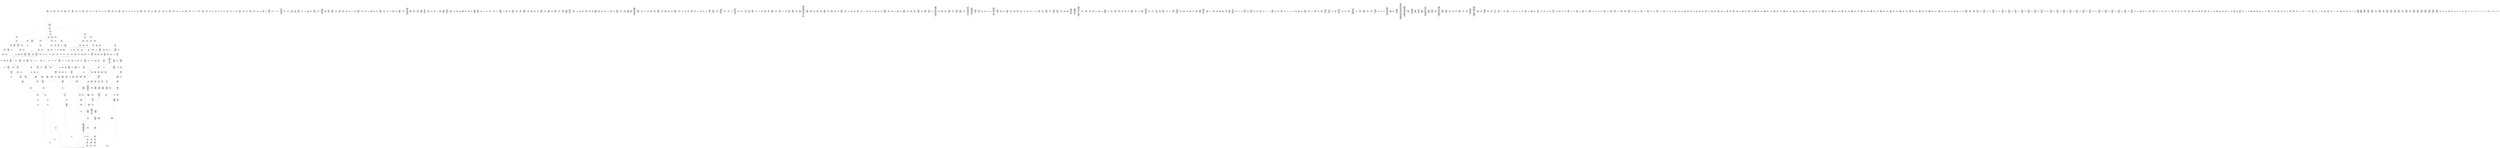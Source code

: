 /* Generated by GvGen v.1.0 (https://www.github.com/stricaud/gvgen) */

digraph G {
compound=true;
   node1 [label="[anywhere]"];
   node2 [label="# 0x0
PUSHX Data
PUSHX Data
MSTORE
PUSHX LogicData
CALLDATASIZE
LT
PUSHX Data
JUMPI
"];
   node3 [label="# 0xd
PUSHX Data
CALLDATALOAD
PUSHX BitData
SHR
PUSHX LogicData
GT
PUSHX Data
JUMPI
"];
   node4 [label="# 0x1e
PUSHX LogicData
GT
PUSHX Data
JUMPI
"];
   node5 [label="# 0x29
PUSHX LogicData
GT
PUSHX Data
JUMPI
"];
   node6 [label="# 0x34
PUSHX LogicData
EQ
PUSHX Data
JUMPI
"];
   node7 [label="# 0x3f
PUSHX LogicData
EQ
PUSHX Data
JUMPI
"];
   node8 [label="# 0x4a
PUSHX LogicData
EQ
PUSHX Data
JUMPI
"];
   node9 [label="# 0x55
PUSHX LogicData
EQ
PUSHX Data
JUMPI
"];
   node10 [label="# 0x60
PUSHX Data
JUMP
"];
   node11 [label="# 0x64
JUMPDEST
PUSHX LogicData
EQ
PUSHX Data
JUMPI
"];
   node12 [label="# 0x70
PUSHX LogicData
EQ
PUSHX Data
JUMPI
"];
   node13 [label="# 0x7b
PUSHX LogicData
EQ
PUSHX Data
JUMPI
"];
   node14 [label="# 0x86
PUSHX LogicData
EQ
PUSHX Data
JUMPI
"];
   node15 [label="# 0x91
PUSHX Data
JUMP
"];
   node16 [label="# 0x95
JUMPDEST
PUSHX LogicData
GT
PUSHX Data
JUMPI
"];
   node17 [label="# 0xa1
PUSHX LogicData
EQ
PUSHX Data
JUMPI
"];
   node18 [label="# 0xac
PUSHX LogicData
EQ
PUSHX Data
JUMPI
"];
   node19 [label="# 0xb7
PUSHX LogicData
EQ
PUSHX Data
JUMPI
"];
   node20 [label="# 0xc2
PUSHX LogicData
EQ
PUSHX Data
JUMPI
"];
   node21 [label="# 0xcd
PUSHX Data
JUMP
"];
   node22 [label="# 0xd1
JUMPDEST
PUSHX LogicData
EQ
PUSHX Data
JUMPI
"];
   node23 [label="# 0xdd
PUSHX LogicData
EQ
PUSHX Data
JUMPI
"];
   node24 [label="# 0xe8
PUSHX LogicData
EQ
PUSHX Data
JUMPI
"];
   node25 [label="# 0xf3
PUSHX LogicData
EQ
PUSHX Data
JUMPI
"];
   node26 [label="# 0xfe
PUSHX Data
JUMP
"];
   node27 [label="# 0x102
JUMPDEST
PUSHX LogicData
GT
PUSHX Data
JUMPI
"];
   node28 [label="# 0x10e
PUSHX LogicData
GT
PUSHX Data
JUMPI
"];
   node29 [label="# 0x119
PUSHX LogicData
EQ
PUSHX Data
JUMPI
"];
   node30 [label="# 0x124
PUSHX LogicData
EQ
PUSHX Data
JUMPI
"];
   node31 [label="# 0x12f
PUSHX LogicData
EQ
PUSHX Data
JUMPI
"];
   node32 [label="# 0x13a
PUSHX LogicData
EQ
PUSHX Data
JUMPI
"];
   node33 [label="# 0x145
PUSHX Data
JUMP
"];
   node34 [label="# 0x149
JUMPDEST
PUSHX LogicData
EQ
PUSHX Data
JUMPI
"];
   node35 [label="# 0x155
PUSHX LogicData
EQ
PUSHX Data
JUMPI
"];
   node36 [label="# 0x160
PUSHX LogicData
EQ
PUSHX Data
JUMPI
"];
   node37 [label="# 0x16b
PUSHX LogicData
EQ
PUSHX Data
JUMPI
"];
   node38 [label="# 0x176
PUSHX Data
JUMP
"];
   node39 [label="# 0x17a
JUMPDEST
PUSHX LogicData
GT
PUSHX Data
JUMPI
"];
   node40 [label="# 0x186
PUSHX LogicData
EQ
PUSHX Data
JUMPI
"];
   node41 [label="# 0x191
PUSHX LogicData
EQ
PUSHX Data
JUMPI
"];
   node42 [label="# 0x19c
PUSHX LogicData
EQ
PUSHX Data
JUMPI
"];
   node43 [label="# 0x1a7
PUSHX LogicData
EQ
PUSHX Data
JUMPI
"];
   node44 [label="# 0x1b2
PUSHX Data
JUMP
"];
   node45 [label="# 0x1b6
JUMPDEST
PUSHX LogicData
EQ
PUSHX Data
JUMPI
"];
   node46 [label="# 0x1c1
PUSHX LogicData
EQ
PUSHX Data
JUMPI
"];
   node47 [label="# 0x1cc
PUSHX LogicData
EQ
PUSHX Data
JUMPI
"];
   node48 [label="# 0x1d7
JUMPDEST
PUSHX Data
REVERT
"];
   node49 [label="# 0x1dc
JUMPDEST
CALLVALUE
ISZERO
PUSHX Data
JUMPI
"];
   node50 [label="# 0x1e4
PUSHX Data
REVERT
"];
   node51 [label="# 0x1e8
JUMPDEST
PUSHX Data
PUSHX ArithData
CALLDATASIZE
SUB
ADD
PUSHX Data
PUSHX Data
JUMP
"];
   node52 [label="# 0x1fe
JUMPDEST
PUSHX Data
JUMP
"];
   node53 [label="# 0x203
JUMPDEST
PUSHX MemData
MLOAD
PUSHX Data
PUSHX Data
JUMP
"];
   node54 [label="# 0x210
JUMPDEST
PUSHX MemData
MLOAD
SUB
RETURN
"];
   node55 [label="# 0x219
JUMPDEST
CALLVALUE
ISZERO
PUSHX Data
JUMPI
"];
   node56 [label="# 0x221
PUSHX Data
REVERT
"];
   node57 [label="# 0x225
JUMPDEST
PUSHX Data
PUSHX ArithData
CALLDATASIZE
SUB
ADD
PUSHX Data
PUSHX Data
JUMP
"];
   node58 [label="# 0x23b
JUMPDEST
PUSHX Data
JUMP
"];
   node59 [label="# 0x240
JUMPDEST
PUSHX MemData
MLOAD
PUSHX Data
PUSHX Data
JUMP
"];
   node60 [label="# 0x24d
JUMPDEST
PUSHX MemData
MLOAD
SUB
RETURN
"];
   node61 [label="# 0x256
JUMPDEST
CALLVALUE
ISZERO
PUSHX Data
JUMPI
"];
   node62 [label="# 0x25e
PUSHX Data
REVERT
"];
   node63 [label="# 0x262
JUMPDEST
PUSHX Data
PUSHX Data
JUMP
"];
   node64 [label="# 0x26b
JUMPDEST
PUSHX MemData
MLOAD
PUSHX Data
PUSHX Data
JUMP
"];
   node65 [label="# 0x278
JUMPDEST
PUSHX MemData
MLOAD
SUB
RETURN
"];
   node66 [label="# 0x281
JUMPDEST
CALLVALUE
ISZERO
PUSHX Data
JUMPI
"];
   node67 [label="# 0x289
PUSHX Data
REVERT
"];
   node68 [label="# 0x28d
JUMPDEST
PUSHX Data
PUSHX ArithData
CALLDATASIZE
SUB
ADD
PUSHX Data
PUSHX Data
JUMP
"];
   node69 [label="# 0x2a3
JUMPDEST
PUSHX Data
JUMP
"];
   node70 [label="# 0x2a8
JUMPDEST
PUSHX MemData
MLOAD
PUSHX Data
PUSHX Data
JUMP
"];
   node71 [label="# 0x2b5
JUMPDEST
PUSHX MemData
MLOAD
SUB
RETURN
"];
   node72 [label="# 0x2be
JUMPDEST
CALLVALUE
ISZERO
PUSHX Data
JUMPI
"];
   node73 [label="# 0x2c6
PUSHX Data
REVERT
"];
   node74 [label="# 0x2ca
JUMPDEST
PUSHX Data
PUSHX ArithData
CALLDATASIZE
SUB
ADD
PUSHX Data
PUSHX Data
JUMP
"];
   node75 [label="# 0x2e0
JUMPDEST
PUSHX Data
JUMP
"];
   node76 [label="# 0x2e5
JUMPDEST
STOP
"];
   node77 [label="# 0x2e7
JUMPDEST
CALLVALUE
ISZERO
PUSHX Data
JUMPI
"];
   node78 [label="# 0x2ef
PUSHX Data
REVERT
"];
   node79 [label="# 0x2f3
JUMPDEST
PUSHX Data
PUSHX Data
JUMP
"];
   node80 [label="# 0x2fc
JUMPDEST
PUSHX MemData
MLOAD
PUSHX Data
PUSHX Data
JUMP
"];
   node81 [label="# 0x309
JUMPDEST
PUSHX MemData
MLOAD
SUB
RETURN
"];
   node82 [label="# 0x312
JUMPDEST
CALLVALUE
ISZERO
PUSHX Data
JUMPI
"];
   node83 [label="# 0x31a
PUSHX Data
REVERT
"];
   node84 [label="# 0x31e
JUMPDEST
PUSHX Data
PUSHX ArithData
CALLDATASIZE
SUB
ADD
PUSHX Data
PUSHX Data
JUMP
"];
   node85 [label="# 0x334
JUMPDEST
PUSHX Data
JUMP
"];
   node86 [label="# 0x339
JUMPDEST
STOP
"];
   node87 [label="# 0x33b
JUMPDEST
CALLVALUE
ISZERO
PUSHX Data
JUMPI
"];
   node88 [label="# 0x343
PUSHX Data
REVERT
"];
   node89 [label="# 0x347
JUMPDEST
PUSHX Data
PUSHX ArithData
CALLDATASIZE
SUB
ADD
PUSHX Data
PUSHX Data
JUMP
"];
   node90 [label="# 0x35d
JUMPDEST
PUSHX Data
JUMP
"];
   node91 [label="# 0x362
JUMPDEST
PUSHX MemData
MLOAD
PUSHX Data
PUSHX Data
JUMP
"];
   node92 [label="# 0x36f
JUMPDEST
PUSHX MemData
MLOAD
SUB
RETURN
"];
   node93 [label="# 0x378
JUMPDEST
CALLVALUE
ISZERO
PUSHX Data
JUMPI
"];
   node94 [label="# 0x380
PUSHX Data
REVERT
"];
   node95 [label="# 0x384
JUMPDEST
PUSHX Data
PUSHX ArithData
CALLDATASIZE
SUB
ADD
PUSHX Data
PUSHX Data
JUMP
"];
   node96 [label="# 0x39a
JUMPDEST
PUSHX Data
JUMP
"];
   node97 [label="# 0x39f
JUMPDEST
PUSHX MemData
MLOAD
PUSHX Data
PUSHX Data
JUMP
"];
   node98 [label="# 0x3ac
JUMPDEST
PUSHX MemData
MLOAD
SUB
RETURN
"];
   node99 [label="# 0x3b5
JUMPDEST
CALLVALUE
ISZERO
PUSHX Data
JUMPI
"];
   node100 [label="# 0x3bd
PUSHX Data
REVERT
"];
   node101 [label="# 0x3c1
JUMPDEST
PUSHX Data
PUSHX Data
JUMP
"];
   node102 [label="# 0x3ca
JUMPDEST
STOP
"];
   node103 [label="# 0x3cc
JUMPDEST
CALLVALUE
ISZERO
PUSHX Data
JUMPI
"];
   node104 [label="# 0x3d4
PUSHX Data
REVERT
"];
   node105 [label="# 0x3d8
JUMPDEST
PUSHX Data
PUSHX Data
JUMP
"];
   node106 [label="# 0x3e1
JUMPDEST
STOP
"];
   node107 [label="# 0x3e3
JUMPDEST
CALLVALUE
ISZERO
PUSHX Data
JUMPI
"];
   node108 [label="# 0x3eb
PUSHX Data
REVERT
"];
   node109 [label="# 0x3ef
JUMPDEST
PUSHX Data
PUSHX ArithData
CALLDATASIZE
SUB
ADD
PUSHX Data
PUSHX Data
JUMP
"];
   node110 [label="# 0x405
JUMPDEST
PUSHX Data
JUMP
"];
   node111 [label="# 0x40a
JUMPDEST
STOP
"];
   node112 [label="# 0x40c
JUMPDEST
PUSHX Data
PUSHX ArithData
CALLDATASIZE
SUB
ADD
PUSHX Data
PUSHX Data
JUMP
"];
   node113 [label="# 0x421
JUMPDEST
PUSHX Data
JUMP
"];
   node114 [label="# 0x426
JUMPDEST
PUSHX MemData
MLOAD
PUSHX Data
PUSHX Data
JUMP
"];
   node115 [label="# 0x433
JUMPDEST
PUSHX MemData
MLOAD
SUB
RETURN
"];
   node116 [label="# 0x43c
JUMPDEST
CALLVALUE
ISZERO
PUSHX Data
JUMPI
"];
   node117 [label="# 0x444
PUSHX Data
REVERT
"];
   node118 [label="# 0x448
JUMPDEST
PUSHX Data
PUSHX Data
JUMP
"];
   node119 [label="# 0x451
JUMPDEST
PUSHX MemData
MLOAD
PUSHX Data
PUSHX Data
JUMP
"];
   node120 [label="# 0x45e
JUMPDEST
PUSHX MemData
MLOAD
SUB
RETURN
"];
   node121 [label="# 0x467
JUMPDEST
CALLVALUE
ISZERO
PUSHX Data
JUMPI
"];
   node122 [label="# 0x46f
PUSHX Data
REVERT
"];
   node123 [label="# 0x473
JUMPDEST
PUSHX Data
PUSHX ArithData
CALLDATASIZE
SUB
ADD
PUSHX Data
PUSHX Data
JUMP
"];
   node124 [label="# 0x489
JUMPDEST
PUSHX Data
JUMP
"];
   node125 [label="# 0x48e
JUMPDEST
PUSHX MemData
MLOAD
PUSHX Data
PUSHX Data
JUMP
"];
   node126 [label="# 0x49b
JUMPDEST
PUSHX MemData
MLOAD
SUB
RETURN
"];
   node127 [label="# 0x4a4
JUMPDEST
CALLVALUE
ISZERO
PUSHX Data
JUMPI
"];
   node128 [label="# 0x4ac
PUSHX Data
REVERT
"];
   node129 [label="# 0x4b0
JUMPDEST
PUSHX Data
PUSHX Data
JUMP
"];
   node130 [label="# 0x4b9
JUMPDEST
PUSHX MemData
MLOAD
PUSHX Data
PUSHX Data
JUMP
"];
   node131 [label="# 0x4c6
JUMPDEST
PUSHX MemData
MLOAD
SUB
RETURN
"];
   node132 [label="# 0x4cf
JUMPDEST
CALLVALUE
ISZERO
PUSHX Data
JUMPI
"];
   node133 [label="# 0x4d7
PUSHX Data
REVERT
"];
   node134 [label="# 0x4db
JUMPDEST
PUSHX Data
PUSHX ArithData
CALLDATASIZE
SUB
ADD
PUSHX Data
PUSHX Data
JUMP
"];
   node135 [label="# 0x4f1
JUMPDEST
PUSHX Data
JUMP
"];
   node136 [label="# 0x4f6
JUMPDEST
PUSHX MemData
MLOAD
PUSHX Data
PUSHX Data
JUMP
"];
   node137 [label="# 0x503
JUMPDEST
PUSHX MemData
MLOAD
SUB
RETURN
"];
   node138 [label="# 0x50c
JUMPDEST
CALLVALUE
ISZERO
PUSHX Data
JUMPI
"];
   node139 [label="# 0x514
PUSHX Data
REVERT
"];
   node140 [label="# 0x518
JUMPDEST
PUSHX Data
PUSHX ArithData
CALLDATASIZE
SUB
ADD
PUSHX Data
PUSHX Data
JUMP
"];
   node141 [label="# 0x52e
JUMPDEST
PUSHX Data
JUMP
"];
   node142 [label="# 0x533
JUMPDEST
STOP
"];
   node143 [label="# 0x535
JUMPDEST
CALLVALUE
ISZERO
PUSHX Data
JUMPI
"];
   node144 [label="# 0x53d
PUSHX Data
REVERT
"];
   node145 [label="# 0x541
JUMPDEST
PUSHX Data
PUSHX ArithData
CALLDATASIZE
SUB
ADD
PUSHX Data
PUSHX Data
JUMP
"];
   node146 [label="# 0x557
JUMPDEST
PUSHX Data
JUMP
"];
   node147 [label="# 0x55c
JUMPDEST
PUSHX MemData
MLOAD
PUSHX Data
PUSHX Data
JUMP
"];
   node148 [label="# 0x569
JUMPDEST
PUSHX MemData
MLOAD
SUB
RETURN
"];
   node149 [label="# 0x572
JUMPDEST
CALLVALUE
ISZERO
PUSHX Data
JUMPI
"];
   node150 [label="# 0x57a
PUSHX Data
REVERT
"];
   node151 [label="# 0x57e
JUMPDEST
PUSHX Data
PUSHX Data
JUMP
"];
   node152 [label="# 0x587
JUMPDEST
STOP
"];
   node153 [label="# 0x589
JUMPDEST
CALLVALUE
ISZERO
PUSHX Data
JUMPI
"];
   node154 [label="# 0x591
PUSHX Data
REVERT
"];
   node155 [label="# 0x595
JUMPDEST
PUSHX Data
PUSHX Data
JUMP
"];
   node156 [label="# 0x59e
JUMPDEST
STOP
"];
   node157 [label="# 0x5a0
JUMPDEST
CALLVALUE
ISZERO
PUSHX Data
JUMPI
"];
   node158 [label="# 0x5a8
PUSHX Data
REVERT
"];
   node159 [label="# 0x5ac
JUMPDEST
PUSHX Data
PUSHX Data
JUMP
"];
   node160 [label="# 0x5b5
JUMPDEST
PUSHX MemData
MLOAD
PUSHX Data
PUSHX Data
JUMP
"];
   node161 [label="# 0x5c2
JUMPDEST
PUSHX MemData
MLOAD
SUB
RETURN
"];
   node162 [label="# 0x5cb
JUMPDEST
CALLVALUE
ISZERO
PUSHX Data
JUMPI
"];
   node163 [label="# 0x5d3
PUSHX Data
REVERT
"];
   node164 [label="# 0x5d7
JUMPDEST
PUSHX Data
PUSHX Data
JUMP
"];
   node165 [label="# 0x5e0
JUMPDEST
PUSHX MemData
MLOAD
PUSHX Data
PUSHX Data
JUMP
"];
   node166 [label="# 0x5ed
JUMPDEST
PUSHX MemData
MLOAD
SUB
RETURN
"];
   node167 [label="# 0x5f6
JUMPDEST
CALLVALUE
ISZERO
PUSHX Data
JUMPI
"];
   node168 [label="# 0x5fe
PUSHX Data
REVERT
"];
   node169 [label="# 0x602
JUMPDEST
PUSHX Data
PUSHX ArithData
CALLDATASIZE
SUB
ADD
PUSHX Data
PUSHX Data
JUMP
"];
   node170 [label="# 0x618
JUMPDEST
PUSHX Data
JUMP
"];
   node171 [label="# 0x61d
JUMPDEST
STOP
"];
   node172 [label="# 0x61f
JUMPDEST
CALLVALUE
ISZERO
PUSHX Data
JUMPI
"];
   node173 [label="# 0x627
PUSHX Data
REVERT
"];
   node174 [label="# 0x62b
JUMPDEST
PUSHX Data
PUSHX ArithData
CALLDATASIZE
SUB
ADD
PUSHX Data
PUSHX Data
JUMP
"];
   node175 [label="# 0x641
JUMPDEST
PUSHX Data
JUMP
"];
   node176 [label="# 0x646
JUMPDEST
STOP
"];
   node177 [label="# 0x648
JUMPDEST
CALLVALUE
ISZERO
PUSHX Data
JUMPI
"];
   node178 [label="# 0x650
PUSHX Data
REVERT
"];
   node179 [label="# 0x654
JUMPDEST
PUSHX Data
PUSHX ArithData
CALLDATASIZE
SUB
ADD
PUSHX Data
PUSHX Data
JUMP
"];
   node180 [label="# 0x66a
JUMPDEST
PUSHX Data
JUMP
"];
   node181 [label="# 0x66f
JUMPDEST
STOP
"];
   node182 [label="# 0x671
JUMPDEST
CALLVALUE
ISZERO
PUSHX Data
JUMPI
"];
   node183 [label="# 0x679
PUSHX Data
REVERT
"];
   node184 [label="# 0x67d
JUMPDEST
PUSHX Data
PUSHX Data
JUMP
"];
   node185 [label="# 0x686
JUMPDEST
PUSHX MemData
MLOAD
PUSHX Data
PUSHX Data
JUMP
"];
   node186 [label="# 0x693
JUMPDEST
PUSHX MemData
MLOAD
SUB
RETURN
"];
   node187 [label="# 0x69c
JUMPDEST
CALLVALUE
ISZERO
PUSHX Data
JUMPI
"];
   node188 [label="# 0x6a4
PUSHX Data
REVERT
"];
   node189 [label="# 0x6a8
JUMPDEST
PUSHX Data
PUSHX ArithData
CALLDATASIZE
SUB
ADD
PUSHX Data
PUSHX Data
JUMP
"];
   node190 [label="# 0x6be
JUMPDEST
PUSHX Data
JUMP
"];
   node191 [label="# 0x6c3
JUMPDEST
STOP
"];
   node192 [label="# 0x6c5
JUMPDEST
CALLVALUE
ISZERO
PUSHX Data
JUMPI
"];
   node193 [label="# 0x6cd
PUSHX Data
REVERT
"];
   node194 [label="# 0x6d1
JUMPDEST
PUSHX Data
PUSHX ArithData
CALLDATASIZE
SUB
ADD
PUSHX Data
PUSHX Data
JUMP
"];
   node195 [label="# 0x6e7
JUMPDEST
PUSHX Data
JUMP
"];
   node196 [label="# 0x6ec
JUMPDEST
PUSHX MemData
MLOAD
PUSHX Data
PUSHX Data
JUMP
"];
   node197 [label="# 0x6f9
JUMPDEST
PUSHX MemData
MLOAD
SUB
RETURN
"];
   node198 [label="# 0x702
JUMPDEST
CALLVALUE
ISZERO
PUSHX Data
JUMPI
"];
   node199 [label="# 0x70a
PUSHX Data
REVERT
"];
   node200 [label="# 0x70e
JUMPDEST
PUSHX Data
PUSHX ArithData
CALLDATASIZE
SUB
ADD
PUSHX Data
PUSHX Data
JUMP
"];
   node201 [label="# 0x724
JUMPDEST
PUSHX Data
JUMP
"];
   node202 [label="# 0x729
JUMPDEST
PUSHX MemData
MLOAD
PUSHX Data
PUSHX Data
JUMP
"];
   node203 [label="# 0x736
JUMPDEST
PUSHX MemData
MLOAD
SUB
RETURN
"];
   node204 [label="# 0x73f
JUMPDEST
CALLVALUE
ISZERO
PUSHX Data
JUMPI
"];
   node205 [label="# 0x747
PUSHX Data
REVERT
"];
   node206 [label="# 0x74b
JUMPDEST
PUSHX Data
PUSHX ArithData
CALLDATASIZE
SUB
ADD
PUSHX Data
PUSHX Data
JUMP
"];
   node207 [label="# 0x761
JUMPDEST
PUSHX Data
JUMP
"];
   node208 [label="# 0x766
JUMPDEST
STOP
"];
   node209 [label="# 0x768
JUMPDEST
PUSHX Data
PUSHX Data
PUSHX Data
JUMP
"];
   node210 [label="# 0x773
JUMPDEST
JUMP
"];
   node211 [label="# 0x77a
JUMPDEST
PUSHX Data
PUSHX BitData
PUSHX BitData
NOT
AND
PUSHX BitData
NOT
AND
EQ
PUSHX Data
JUMPI
"];
   node212 [label="# 0x7e3
PUSHX Data
PUSHX Data
JUMP
"];
   node213 [label="# 0x7ec
JUMPDEST
"];
   node214 [label="# 0x7ed
JUMPDEST
JUMP
"];
   node215 [label="# 0x7f4
JUMPDEST
PUSHX Data
PUSHX StorData
SLOAD
PUSHX Data
PUSHX Data
JUMP
"];
   node216 [label="# 0x803
JUMPDEST
PUSHX ArithData
ADD
PUSHX ArithData
DIV
MUL
PUSHX ArithData
ADD
PUSHX MemData
MLOAD
ADD
PUSHX Data
MSTORE
MSTORE
PUSHX ArithData
ADD
SLOAD
PUSHX Data
PUSHX Data
JUMP
"];
   node217 [label="# 0x82f
JUMPDEST
ISZERO
PUSHX Data
JUMPI
"];
   node218 [label="# 0x836
PUSHX LogicData
LT
PUSHX Data
JUMPI
"];
   node219 [label="# 0x83e
PUSHX ArithData
SLOAD
DIV
MUL
MSTORE
PUSHX ArithData
ADD
PUSHX Data
JUMP
"];
   node220 [label="# 0x851
JUMPDEST
ADD
PUSHX Data
MSTORE
PUSHX Data
PUSHX Data
SHA3
"];
   node221 [label="# 0x85f
JUMPDEST
SLOAD
MSTORE
PUSHX ArithData
ADD
PUSHX ArithData
ADD
GT
PUSHX Data
JUMPI
"];
   node222 [label="# 0x873
SUB
PUSHX BitData
AND
ADD
"];
   node223 [label="# 0x87c
JUMPDEST
JUMP
"];
   node224 [label="# 0x886
JUMPDEST
PUSHX Data
PUSHX Data
PUSHX Data
JUMP
"];
   node225 [label="# 0x891
JUMPDEST
PUSHX Data
JUMPI
"];
   node226 [label="# 0x896
PUSHX MemData
MLOAD
PUSHX Data
MSTORE
PUSHX ArithData
ADD
PUSHX Data
PUSHX Data
JUMP
"];
   node227 [label="# 0x8c7
JUMPDEST
PUSHX MemData
MLOAD
SUB
REVERT
"];
   node228 [label="# 0x8d0
JUMPDEST
PUSHX Data
PUSHX ArithData
MSTORE
PUSHX ArithData
ADD
MSTORE
PUSHX ArithData
ADD
PUSHX Data
SHA3
PUSHX ArithData
SLOAD
PUSHX ArithData
EXP
DIV
PUSHX BitData
AND
JUMP
"];
   node229 [label="# 0x90b
JUMPDEST
PUSHX Data
PUSHX Data
PUSHX Data
JUMP
"];
   node230 [label="# 0x916
JUMPDEST
PUSHX BitData
AND
PUSHX BitData
AND
EQ
ISZERO
PUSHX Data
JUMPI
"];
   node231 [label="# 0x94d
PUSHX MemData
MLOAD
PUSHX Data
MSTORE
PUSHX ArithData
ADD
PUSHX Data
PUSHX Data
JUMP
"];
   node232 [label="# 0x97e
JUMPDEST
PUSHX MemData
MLOAD
SUB
REVERT
"];
   node233 [label="# 0x987
JUMPDEST
PUSHX BitData
AND
PUSHX Data
PUSHX Data
JUMP
"];
   node234 [label="# 0x9a6
JUMPDEST
PUSHX BitData
AND
EQ
PUSHX Data
JUMPI
"];
   node235 [label="# 0x9c3
PUSHX Data
PUSHX Data
PUSHX Data
JUMP
"];
   node236 [label="# 0x9cf
JUMPDEST
PUSHX Data
JUMP
"];
   node237 [label="# 0x9d4
JUMPDEST
"];
   node238 [label="# 0x9d5
JUMPDEST
PUSHX Data
JUMPI
"];
   node239 [label="# 0x9da
PUSHX MemData
MLOAD
PUSHX Data
MSTORE
PUSHX ArithData
ADD
PUSHX Data
PUSHX Data
JUMP
"];
   node240 [label="# 0xa0b
JUMPDEST
PUSHX MemData
MLOAD
SUB
REVERT
"];
   node241 [label="# 0xa14
JUMPDEST
PUSHX Data
PUSHX Data
JUMP
"];
   node242 [label="# 0xa1e
JUMPDEST
JUMP
"];
   node243 [label="# 0xa23
JUMPDEST
PUSHX Data
PUSHX StorData
SLOAD
JUMP
"];
   node244 [label="# 0xa30
JUMPDEST
PUSHX Data
PUSHX Data
PUSHX Data
JUMP
"];
   node245 [label="# 0xa3b
JUMPDEST
PUSHX Data
JUMP
"];
   node246 [label="# 0xa41
JUMPDEST
PUSHX Data
JUMPI
"];
   node247 [label="# 0xa46
PUSHX MemData
MLOAD
PUSHX Data
MSTORE
PUSHX ArithData
ADD
PUSHX Data
PUSHX Data
JUMP
"];
   node248 [label="# 0xa77
JUMPDEST
PUSHX MemData
MLOAD
SUB
REVERT
"];
   node249 [label="# 0xa80
JUMPDEST
PUSHX Data
PUSHX Data
JUMP
"];
   node250 [label="# 0xa8b
JUMPDEST
JUMP
"];
   node251 [label="# 0xa90
JUMPDEST
PUSHX Data
PUSHX Data
PUSHX Data
JUMP
"];
   node252 [label="# 0xa9b
JUMPDEST
LT
PUSHX Data
JUMPI
"];
   node253 [label="# 0xaa2
PUSHX MemData
MLOAD
PUSHX Data
MSTORE
PUSHX ArithData
ADD
PUSHX Data
PUSHX Data
JUMP
"];
   node254 [label="# 0xad3
JUMPDEST
PUSHX MemData
MLOAD
SUB
REVERT
"];
   node255 [label="# 0xadc
JUMPDEST
PUSHX Data
PUSHX ArithData
PUSHX BitData
AND
PUSHX BitData
AND
MSTORE
PUSHX ArithData
ADD
MSTORE
PUSHX ArithData
ADD
PUSHX Data
SHA3
PUSHX ArithData
MSTORE
PUSHX ArithData
ADD
MSTORE
PUSHX ArithData
ADD
PUSHX Data
SHA3
SLOAD
JUMP
"];
   node256 [label="# 0xb35
JUMPDEST
PUSHX Data
PUSHX Data
PUSHX Data
CALLER
PUSHX Data
JUMP
"];
   node257 [label="# 0xb42
JUMPDEST
PUSHX LogicData
EQ
ISZERO
PUSHX Data
JUMPI
"];
   node258 [label="# 0xb4e
PUSHX LogicData
PUSHX LogicData
GT
ISZERO
PUSHX Data
JUMPI
"];
   node259 [label="# 0xb60
PUSHX Data
PUSHX Data
MSTORE
PUSHX Data
PUSHX Data
MSTORE
PUSHX Data
PUSHX Data
REVERT
"];
   node260 [label="# 0xb8e
JUMPDEST
PUSHX MemData
MLOAD
MSTORE
PUSHX ArithData
MUL
PUSHX ArithData
ADD
ADD
PUSHX Data
MSTORE
ISZERO
PUSHX Data
JUMPI
"];
   node261 [label="# 0xba8
PUSHX ArithData
ADD
PUSHX ArithData
MUL
CALLDATASIZE
CALLDATACOPY
ADD
"];
   node262 [label="# 0xbbc
JUMPDEST
PUSHX Data
JUMP
"];
   node263 [label="# 0xbc5
JUMPDEST
GT
ISZERO
PUSHX Data
JUMPI
"];
   node264 [label="# 0xbce
"];
   node265 [label="# 0xbd1
JUMPDEST
PUSHX Data
PUSHX LogicData
GT
ISZERO
PUSHX Data
JUMPI
"];
   node266 [label="# 0xbe6
PUSHX Data
PUSHX Data
MSTORE
PUSHX Data
PUSHX Data
MSTORE
PUSHX Data
PUSHX Data
REVERT
"];
   node267 [label="# 0xc14
JUMPDEST
PUSHX MemData
MLOAD
MSTORE
PUSHX ArithData
MUL
PUSHX ArithData
ADD
ADD
PUSHX Data
MSTORE
ISZERO
PUSHX Data
JUMPI
"];
   node268 [label="# 0xc2e
PUSHX ArithData
ADD
PUSHX ArithData
MUL
CALLDATASIZE
CALLDATACOPY
ADD
"];
   node269 [label="# 0xc42
JUMPDEST
PUSHX Data
"];
   node270 [label="# 0xc4b
JUMPDEST
PUSHX Data
PUSHX Data
JUMP
"];
   node271 [label="# 0xc57
JUMPDEST
GT
ISZERO
PUSHX Data
JUMPI
"];
   node272 [label="# 0xc5f
PUSHX Data
CALLER
PUSHX Data
PUSHX Data
PUSHX Data
JUMP
"];
   node273 [label="# 0xc6f
JUMPDEST
PUSHX Data
JUMP
"];
   node274 [label="# 0xc74
JUMPDEST
PUSHX Data
PUSHX Data
JUMP
"];
   node275 [label="# 0xc80
JUMPDEST
MLOAD
LT
PUSHX Data
JUMPI
"];
   node276 [label="# 0xc8b
PUSHX Data
PUSHX Data
MSTORE
PUSHX Data
PUSHX Data
MSTORE
PUSHX Data
PUSHX Data
REVERT
"];
   node277 [label="# 0xcb9
JUMPDEST
PUSHX ArithData
MUL
PUSHX ArithData
ADD
ADD
MSTORE
PUSHX Data
PUSHX Data
JUMP
"];
   node278 [label="# 0xcd0
JUMPDEST
PUSHX Data
JUMP
"];
   node279 [label="# 0xcd8
JUMPDEST
"];
   node280 [label="# 0xce0
JUMPDEST
JUMP
"];
   node281 [label="# 0xce5
JUMPDEST
PUSHX Data
PUSHX Data
JUMP
"];
   node282 [label="# 0xced
JUMPDEST
PUSHX BitData
AND
PUSHX Data
PUSHX Data
JUMP
"];
   node283 [label="# 0xd0b
JUMPDEST
PUSHX BitData
AND
EQ
PUSHX Data
JUMPI
"];
   node284 [label="# 0xd27
PUSHX MemData
MLOAD
PUSHX Data
MSTORE
PUSHX ArithData
ADD
PUSHX Data
PUSHX Data
JUMP
"];
   node285 [label="# 0xd58
JUMPDEST
PUSHX MemData
MLOAD
SUB
REVERT
"];
   node286 [label="# 0xd61
JUMPDEST
PUSHX Data
SELFBALANCE
CALLER
PUSHX BitData
AND
PUSHX ArithData
ISZERO
MUL
PUSHX MemData
MLOAD
PUSHX Data
PUSHX MemData
MLOAD
SUB
CALL
ISZERO
ISZERO
PUSHX Data
JUMPI
"];
   node287 [label="# 0xda3
RETURNDATASIZE
PUSHX Data
RETURNDATACOPY
RETURNDATASIZE
PUSHX Data
REVERT
"];
   node288 [label="# 0xdac
JUMPDEST
JUMP
"];
   node289 [label="# 0xdb0
JUMPDEST
PUSHX Data
PUSHX Data
JUMP
"];
   node290 [label="# 0xdb8
JUMPDEST
PUSHX BitData
AND
PUSHX Data
PUSHX Data
JUMP
"];
   node291 [label="# 0xdd6
JUMPDEST
PUSHX BitData
AND
EQ
PUSHX Data
JUMPI
"];
   node292 [label="# 0xdf2
PUSHX MemData
MLOAD
PUSHX Data
MSTORE
PUSHX ArithData
ADD
PUSHX Data
PUSHX Data
JUMP
"];
   node293 [label="# 0xe23
JUMPDEST
PUSHX MemData
MLOAD
SUB
REVERT
"];
   node294 [label="# 0xe2c
JUMPDEST
PUSHX Data
PUSHX Data
JUMP
"];
   node295 [label="# 0xe34
JUMPDEST
JUMP
"];
   node296 [label="# 0xe36
JUMPDEST
PUSHX Data
PUSHX MemData
MLOAD
PUSHX ArithData
ADD
PUSHX Data
MSTORE
PUSHX Data
MSTORE
PUSHX Data
JUMP
"];
   node297 [label="# 0xe51
JUMPDEST
JUMP
"];
   node298 [label="# 0xe56
JUMPDEST
PUSHX Data
PUSHX Data
PUSHX Data
JUMP
"];
   node299 [label="# 0xe60
JUMPDEST
ISZERO
PUSHX Data
JUMPI
"];
   node300 [label="# 0xe66
PUSHX MemData
MLOAD
PUSHX Data
MSTORE
PUSHX ArithData
ADD
PUSHX Data
PUSHX Data
JUMP
"];
   node301 [label="# 0xe97
JUMPDEST
PUSHX MemData
MLOAD
SUB
REVERT
"];
   node302 [label="# 0xea0
JUMPDEST
PUSHX LogicData
GT
ISZERO
PUSHX Data
JUMPI
"];
   node303 [label="# 0xeaa
PUSHX MemData
MLOAD
PUSHX Data
MSTORE
PUSHX ArithData
ADD
PUSHX Data
PUSHX Data
JUMP
"];
   node304 [label="# 0xedb
JUMPDEST
PUSHX MemData
MLOAD
SUB
REVERT
"];
   node305 [label="# 0xee4
JUMPDEST
PUSHX Data
PUSHX Data
PUSHX Data
PUSHX Data
JUMP
"];
   node306 [label="# 0xef3
JUMPDEST
PUSHX BitData
PUSHX BitData
AND
JUMP
"];
   node307 [label="# 0xf01
JUMPDEST
GT
ISZERO
PUSHX Data
JUMPI
"];
   node308 [label="# 0xf08
PUSHX MemData
MLOAD
PUSHX Data
MSTORE
PUSHX ArithData
ADD
PUSHX Data
PUSHX Data
JUMP
"];
   node309 [label="# 0xf39
JUMPDEST
PUSHX MemData
MLOAD
SUB
REVERT
"];
   node310 [label="# 0xf42
JUMPDEST
CALLVALUE
PUSHX Data
PUSHX Data
PUSHX BitData
PUSHX BitData
AND
JUMP
"];
   node311 [label="# 0xf5d
JUMPDEST
GT
ISZERO
PUSHX Data
JUMPI
"];
   node312 [label="# 0xf64
PUSHX MemData
MLOAD
PUSHX Data
MSTORE
PUSHX ArithData
ADD
PUSHX Data
PUSHX Data
JUMP
"];
   node313 [label="# 0xf95
JUMPDEST
PUSHX MemData
MLOAD
SUB
REVERT
"];
   node314 [label="# 0xf9e
JUMPDEST
PUSHX Data
PUSHX LogicData
GT
ISZERO
PUSHX Data
JUMPI
"];
   node315 [label="# 0xfb2
PUSHX Data
PUSHX Data
MSTORE
PUSHX Data
PUSHX Data
MSTORE
PUSHX Data
PUSHX Data
REVERT
"];
   node316 [label="# 0xfe0
JUMPDEST
PUSHX MemData
MLOAD
MSTORE
PUSHX ArithData
MUL
PUSHX ArithData
ADD
ADD
PUSHX Data
MSTORE
ISZERO
PUSHX Data
JUMPI
"];
   node317 [label="# 0xffa
PUSHX ArithData
ADD
PUSHX ArithData
MUL
CALLDATASIZE
CALLDATACOPY
ADD
"];
   node318 [label="# 0x100e
JUMPDEST
PUSHX Data
"];
   node319 [label="# 0x1014
JUMPDEST
LT
ISZERO
PUSHX Data
JUMPI
"];
   node320 [label="# 0x101d
PUSHX Data
PUSHX Data
PUSHX Data
JUMP
"];
   node321 [label="# 0x1026
JUMPDEST
PUSHX LogicData
LT
ISZERO
PUSHX Data
JUMPI
"];
   node322 [label="# 0x1033
PUSHX Data
CALLER
PUSHX Data
JUMP
"];
   node323 [label="# 0x103c
JUMPDEST
MLOAD
LT
PUSHX Data
JUMPI
"];
   node324 [label="# 0x1048
PUSHX Data
PUSHX Data
MSTORE
PUSHX Data
PUSHX Data
MSTORE
PUSHX Data
PUSHX Data
REVERT
"];
   node325 [label="# 0x1076
JUMPDEST
PUSHX ArithData
MUL
PUSHX ArithData
ADD
ADD
MSTORE
"];
   node326 [label="# 0x1083
JUMPDEST
PUSHX Data
PUSHX Data
JUMP
"];
   node327 [label="# 0x108f
JUMPDEST
PUSHX Data
JUMP
"];
   node328 [label="# 0x1097
JUMPDEST
JUMP
"];
   node329 [label="# 0x10a1
JUMPDEST
PUSHX Data
PUSHX Data
JUMP
"];
   node330 [label="# 0x10b0
JUMPDEST
PUSHX Data
PUSHX Data
PUSHX Data
JUMP
"];
   node331 [label="# 0x10ba
JUMPDEST
LT
PUSHX Data
JUMPI
"];
   node332 [label="# 0x10c1
PUSHX MemData
MLOAD
PUSHX Data
MSTORE
PUSHX ArithData
ADD
PUSHX Data
PUSHX Data
JUMP
"];
   node333 [label="# 0x10f2
JUMPDEST
PUSHX MemData
MLOAD
SUB
REVERT
"];
   node334 [label="# 0x10fb
JUMPDEST
PUSHX StorData
SLOAD
LT
PUSHX Data
JUMPI
"];
   node335 [label="# 0x1107
PUSHX Data
PUSHX Data
MSTORE
PUSHX Data
PUSHX Data
MSTORE
PUSHX Data
PUSHX Data
REVERT
"];
   node336 [label="# 0x1135
JUMPDEST
PUSHX Data
MSTORE
PUSHX Data
PUSHX Data
SHA3
ADD
SLOAD
JUMP
"];
   node337 [label="# 0x1147
JUMPDEST
PUSHX StorData
PUSHX ArithData
SLOAD
PUSHX ArithData
EXP
DIV
PUSHX BitData
AND
JUMP
"];
   node338 [label="# 0x115d
JUMPDEST
PUSHX Data
PUSHX Data
PUSHX ArithData
MSTORE
PUSHX ArithData
ADD
MSTORE
PUSHX ArithData
ADD
PUSHX Data
SHA3
PUSHX ArithData
SLOAD
PUSHX ArithData
EXP
DIV
PUSHX BitData
AND
PUSHX BitData
PUSHX BitData
AND
PUSHX BitData
AND
EQ
ISZERO
PUSHX Data
JUMPI
"];
   node339 [label="# 0x11cc
PUSHX MemData
MLOAD
PUSHX Data
MSTORE
PUSHX ArithData
ADD
PUSHX Data
PUSHX Data
JUMP
"];
   node340 [label="# 0x11fd
JUMPDEST
PUSHX MemData
MLOAD
SUB
REVERT
"];
   node341 [label="# 0x1206
JUMPDEST
JUMP
"];
   node342 [label="# 0x120f
JUMPDEST
PUSHX Data
PUSHX Data
JUMP
"];
   node343 [label="# 0x1217
JUMPDEST
PUSHX BitData
AND
PUSHX Data
PUSHX Data
JUMP
"];
   node344 [label="# 0x1235
JUMPDEST
PUSHX BitData
AND
EQ
PUSHX Data
JUMPI
"];
   node345 [label="# 0x1251
PUSHX MemData
MLOAD
PUSHX Data
MSTORE
PUSHX ArithData
ADD
PUSHX Data
PUSHX Data
JUMP
"];
   node346 [label="# 0x1282
JUMPDEST
PUSHX MemData
MLOAD
SUB
REVERT
"];
   node347 [label="# 0x128b
JUMPDEST
PUSHX Data
PUSHX Data
PUSHX Data
PUSHX Data
JUMP
"];
   node348 [label="# 0x129a
JUMPDEST
PUSHX BitData
PUSHX BitData
AND
JUMP
"];
   node349 [label="# 0x12a8
JUMPDEST
GT
ISZERO
PUSHX Data
JUMPI
"];
   node350 [label="# 0x12af
PUSHX MemData
MLOAD
PUSHX Data
MSTORE
PUSHX ArithData
ADD
PUSHX Data
PUSHX Data
JUMP
"];
   node351 [label="# 0x12e0
JUMPDEST
PUSHX MemData
MLOAD
SUB
REVERT
"];
   node352 [label="# 0x12e9
JUMPDEST
PUSHX Data
"];
   node353 [label="# 0x12ec
JUMPDEST
LT
ISZERO
PUSHX Data
JUMPI
"];
   node354 [label="# 0x12f5
PUSHX Data
PUSHX Data
PUSHX Data
JUMP
"];
   node355 [label="# 0x12fe
JUMPDEST
PUSHX LogicData
LT
ISZERO
PUSHX Data
JUMPI
"];
   node356 [label="# 0x130b
PUSHX Data
CALLER
PUSHX Data
JUMP
"];
   node357 [label="# 0x1314
JUMPDEST
"];
   node358 [label="# 0x1315
JUMPDEST
PUSHX Data
PUSHX Data
JUMP
"];
   node359 [label="# 0x1321
JUMPDEST
PUSHX Data
JUMP
"];
   node360 [label="# 0x1329
JUMPDEST
JUMP
"];
   node361 [label="# 0x132d
JUMPDEST
PUSHX BitData
PUSHX BitData
AND
PUSHX BitData
AND
EQ
ISZERO
PUSHX Data
JUMPI
"];
   node362 [label="# 0x1364
PUSHX MemData
MLOAD
PUSHX Data
MSTORE
PUSHX ArithData
ADD
PUSHX Data
PUSHX Data
JUMP
"];
   node363 [label="# 0x1395
JUMPDEST
PUSHX MemData
MLOAD
SUB
REVERT
"];
   node364 [label="# 0x139e
JUMPDEST
PUSHX Data
PUSHX ArithData
PUSHX BitData
AND
PUSHX BitData
AND
MSTORE
PUSHX ArithData
ADD
MSTORE
PUSHX ArithData
ADD
PUSHX Data
SHA3
SLOAD
JUMP
"];
   node365 [label="# 0x13e5
JUMPDEST
PUSHX Data
PUSHX Data
JUMP
"];
   node366 [label="# 0x13ed
JUMPDEST
PUSHX BitData
AND
PUSHX Data
PUSHX Data
JUMP
"];
   node367 [label="# 0x140b
JUMPDEST
PUSHX BitData
AND
EQ
PUSHX Data
JUMPI
"];
   node368 [label="# 0x1427
PUSHX MemData
MLOAD
PUSHX Data
MSTORE
PUSHX ArithData
ADD
PUSHX Data
PUSHX Data
JUMP
"];
   node369 [label="# 0x1458
JUMPDEST
PUSHX MemData
MLOAD
SUB
REVERT
"];
   node370 [label="# 0x1461
JUMPDEST
PUSHX BitData
PUSHX BitData
AND
PUSHX Data
SLOAD
PUSHX ArithData
EXP
DIV
PUSHX BitData
AND
PUSHX BitData
AND
PUSHX Data
PUSHX MemData
MLOAD
PUSHX MemData
MLOAD
SUB
LOGX
PUSHX Data
PUSHX ArithData
PUSHX ArithData
EXP
SLOAD
PUSHX ArithData
MUL
NOT
AND
PUSHX BitData
AND
MUL
OR
SSTORE
JUMP
"];
   node371 [label="# 0x151f
JUMPDEST
PUSHX Data
PUSHX Data
JUMP
"];
   node372 [label="# 0x1527
JUMPDEST
PUSHX BitData
AND
PUSHX Data
PUSHX Data
JUMP
"];
   node373 [label="# 0x1545
JUMPDEST
PUSHX BitData
AND
EQ
PUSHX Data
JUMPI
"];
   node374 [label="# 0x1561
PUSHX MemData
MLOAD
PUSHX Data
MSTORE
PUSHX ArithData
ADD
PUSHX Data
PUSHX Data
JUMP
"];
   node375 [label="# 0x1592
JUMPDEST
PUSHX MemData
MLOAD
SUB
REVERT
"];
   node376 [label="# 0x159b
JUMPDEST
PUSHX Data
PUSHX Data
JUMP
"];
   node377 [label="# 0x15a3
JUMPDEST
JUMP
"];
   node378 [label="# 0x15a5
JUMPDEST
PUSHX StorData
PUSHX ArithData
SLOAD
PUSHX ArithData
EXP
DIV
PUSHX BitData
AND
JUMP
"];
   node379 [label="# 0x15ce
JUMPDEST
PUSHX Data
PUSHX StorData
SLOAD
PUSHX Data
PUSHX Data
JUMP
"];
   node380 [label="# 0x15dd
JUMPDEST
PUSHX ArithData
ADD
PUSHX ArithData
DIV
MUL
PUSHX ArithData
ADD
PUSHX MemData
MLOAD
ADD
PUSHX Data
MSTORE
MSTORE
PUSHX ArithData
ADD
SLOAD
PUSHX Data
PUSHX Data
JUMP
"];
   node381 [label="# 0x1609
JUMPDEST
ISZERO
PUSHX Data
JUMPI
"];
   node382 [label="# 0x1610
PUSHX LogicData
LT
PUSHX Data
JUMPI
"];
   node383 [label="# 0x1618
PUSHX ArithData
SLOAD
DIV
MUL
MSTORE
PUSHX ArithData
ADD
PUSHX Data
JUMP
"];
   node384 [label="# 0x162b
JUMPDEST
ADD
PUSHX Data
MSTORE
PUSHX Data
PUSHX Data
SHA3
"];
   node385 [label="# 0x1639
JUMPDEST
SLOAD
MSTORE
PUSHX ArithData
ADD
PUSHX ArithData
ADD
GT
PUSHX Data
JUMPI
"];
   node386 [label="# 0x164d
SUB
PUSHX BitData
AND
ADD
"];
   node387 [label="# 0x1656
JUMPDEST
JUMP
"];
   node388 [label="# 0x1660
JUMPDEST
PUSHX Data
PUSHX Data
JUMP
"];
   node389 [label="# 0x1668
JUMPDEST
PUSHX BitData
AND
PUSHX Data
PUSHX Data
JUMP
"];
   node390 [label="# 0x1686
JUMPDEST
PUSHX BitData
AND
EQ
PUSHX Data
JUMPI
"];
   node391 [label="# 0x16a2
PUSHX MemData
MLOAD
PUSHX Data
MSTORE
PUSHX ArithData
ADD
PUSHX Data
PUSHX Data
JUMP
"];
   node392 [label="# 0x16d3
JUMPDEST
PUSHX MemData
MLOAD
SUB
REVERT
"];
   node393 [label="# 0x16dc
JUMPDEST
PUSHX Data
MLOAD
PUSHX ArithData
ADD
PUSHX Data
PUSHX Data
JUMP
"];
   node394 [label="# 0x16f2
JUMPDEST
JUMP
"];
   node395 [label="# 0x16f6
JUMPDEST
PUSHX Data
PUSHX Data
JUMP
"];
   node396 [label="# 0x16fe
JUMPDEST
PUSHX BitData
AND
PUSHX BitData
AND
EQ
ISZERO
PUSHX Data
JUMPI
"];
   node397 [label="# 0x1732
PUSHX MemData
MLOAD
PUSHX Data
MSTORE
PUSHX ArithData
ADD
PUSHX Data
PUSHX Data
JUMP
"];
   node398 [label="# 0x1763
JUMPDEST
PUSHX MemData
MLOAD
SUB
REVERT
"];
   node399 [label="# 0x176c
JUMPDEST
PUSHX Data
PUSHX Data
PUSHX Data
PUSHX Data
JUMP
"];
   node400 [label="# 0x1779
JUMPDEST
PUSHX BitData
AND
PUSHX BitData
AND
MSTORE
PUSHX ArithData
ADD
MSTORE
PUSHX ArithData
ADD
PUSHX Data
SHA3
PUSHX ArithData
PUSHX BitData
AND
PUSHX BitData
AND
MSTORE
PUSHX ArithData
ADD
MSTORE
PUSHX ArithData
ADD
PUSHX Data
SHA3
PUSHX ArithData
PUSHX ArithData
EXP
SLOAD
PUSHX ArithData
MUL
NOT
AND
ISZERO
ISZERO
MUL
OR
SSTORE
PUSHX BitData
AND
PUSHX Data
PUSHX Data
JUMP
"];
   node401 [label="# 0x1826
JUMPDEST
PUSHX BitData
AND
PUSHX Data
PUSHX MemData
MLOAD
PUSHX Data
PUSHX Data
JUMP
"];
   node402 [label="# 0x186b
JUMPDEST
PUSHX MemData
MLOAD
SUB
LOGX
JUMP
"];
   node403 [label="# 0x1877
JUMPDEST
PUSHX Data
PUSHX Data
JUMP
"];
   node404 [label="# 0x187f
JUMPDEST
PUSHX BitData
AND
PUSHX Data
PUSHX Data
JUMP
"];
   node405 [label="# 0x189d
JUMPDEST
PUSHX BitData
AND
EQ
PUSHX Data
JUMPI
"];
   node406 [label="# 0x18b9
PUSHX MemData
MLOAD
PUSHX Data
MSTORE
PUSHX ArithData
ADD
PUSHX Data
PUSHX Data
JUMP
"];
   node407 [label="# 0x18ea
JUMPDEST
PUSHX MemData
MLOAD
SUB
REVERT
"];
   node408 [label="# 0x18f3
JUMPDEST
PUSHX Data
PUSHX Data
PUSHX Data
PUSHX Data
JUMP
"];
   node409 [label="# 0x1902
JUMPDEST
PUSHX BitData
PUSHX BitData
AND
JUMP
"];
   node410 [label="# 0x1910
JUMPDEST
GT
ISZERO
PUSHX Data
JUMPI
"];
   node411 [label="# 0x1917
PUSHX MemData
MLOAD
PUSHX Data
MSTORE
PUSHX ArithData
ADD
PUSHX Data
PUSHX Data
JUMP
"];
   node412 [label="# 0x1948
JUMPDEST
PUSHX MemData
MLOAD
SUB
REVERT
"];
   node413 [label="# 0x1951
JUMPDEST
PUSHX Data
"];
   node414 [label="# 0x1954
JUMPDEST
LT
ISZERO
PUSHX Data
JUMPI
"];
   node415 [label="# 0x195d
PUSHX Data
PUSHX Data
PUSHX Data
JUMP
"];
   node416 [label="# 0x1966
JUMPDEST
PUSHX LogicData
LT
ISZERO
PUSHX Data
JUMPI
"];
   node417 [label="# 0x1973
PUSHX Data
PUSHX Data
JUMP
"];
   node418 [label="# 0x197c
JUMPDEST
"];
   node419 [label="# 0x197d
JUMPDEST
PUSHX Data
PUSHX Data
JUMP
"];
   node420 [label="# 0x1989
JUMPDEST
PUSHX Data
JUMP
"];
   node421 [label="# 0x1991
JUMPDEST
JUMP
"];
   node422 [label="# 0x1996
JUMPDEST
PUSHX Data
PUSHX Data
JUMP
"];
   node423 [label="# 0x19a0
JUMPDEST
PUSHX Data
PUSHX Data
PUSHX Data
JUMP
"];
   node424 [label="# 0x19ab
JUMPDEST
PUSHX Data
JUMP
"];
   node425 [label="# 0x19b1
JUMPDEST
PUSHX Data
JUMPI
"];
   node426 [label="# 0x19b6
PUSHX MemData
MLOAD
PUSHX Data
MSTORE
PUSHX ArithData
ADD
PUSHX Data
PUSHX Data
JUMP
"];
   node427 [label="# 0x19e7
JUMPDEST
PUSHX MemData
MLOAD
SUB
REVERT
"];
   node428 [label="# 0x19f0
JUMPDEST
PUSHX Data
PUSHX Data
JUMP
"];
   node429 [label="# 0x19fc
JUMPDEST
JUMP
"];
   node430 [label="# 0x1a02
JUMPDEST
PUSHX Data
PUSHX Data
PUSHX Data
JUMP
"];
   node431 [label="# 0x1a0d
JUMPDEST
PUSHX Data
JUMPI
"];
   node432 [label="# 0x1a12
PUSHX MemData
MLOAD
PUSHX Data
MSTORE
PUSHX ArithData
ADD
PUSHX Data
PUSHX Data
JUMP
"];
   node433 [label="# 0x1a43
JUMPDEST
PUSHX MemData
MLOAD
SUB
REVERT
"];
   node434 [label="# 0x1a4c
JUMPDEST
PUSHX Data
PUSHX Data
PUSHX Data
JUMP
"];
   node435 [label="# 0x1a56
JUMPDEST
PUSHX LogicData
MLOAD
GT
PUSHX Data
JUMPI
"];
   node436 [label="# 0x1a62
PUSHX MemData
MLOAD
PUSHX ArithData
ADD
PUSHX Data
MSTORE
PUSHX Data
MSTORE
PUSHX Data
JUMP
"];
   node437 [label="# 0x1a76
JUMPDEST
PUSHX Data
PUSHX Data
JUMP
"];
   node438 [label="# 0x1a80
JUMPDEST
PUSHX MemData
MLOAD
PUSHX ArithData
ADD
PUSHX Data
PUSHX Data
JUMP
"];
   node439 [label="# 0x1a91
JUMPDEST
PUSHX MemData
MLOAD
PUSHX ArithData
SUB
SUB
MSTORE
PUSHX Data
MSTORE
"];
   node440 [label="# 0x1aa1
JUMPDEST
JUMP
"];
   node441 [label="# 0x1aa9
JUMPDEST
PUSHX Data
PUSHX Data
PUSHX ArithData
PUSHX BitData
AND
PUSHX BitData
AND
MSTORE
PUSHX ArithData
ADD
MSTORE
PUSHX ArithData
ADD
PUSHX Data
SHA3
PUSHX ArithData
PUSHX BitData
AND
PUSHX BitData
AND
MSTORE
PUSHX ArithData
ADD
MSTORE
PUSHX ArithData
ADD
PUSHX Data
SHA3
PUSHX ArithData
SLOAD
PUSHX ArithData
EXP
DIV
PUSHX BitData
AND
JUMP
"];
   node442 [label="# 0x1b3d
JUMPDEST
PUSHX Data
PUSHX Data
JUMP
"];
   node443 [label="# 0x1b45
JUMPDEST
PUSHX BitData
AND
PUSHX Data
PUSHX Data
JUMP
"];
   node444 [label="# 0x1b63
JUMPDEST
PUSHX BitData
AND
EQ
PUSHX Data
JUMPI
"];
   node445 [label="# 0x1b7f
PUSHX MemData
MLOAD
PUSHX Data
MSTORE
PUSHX ArithData
ADD
PUSHX Data
PUSHX Data
JUMP
"];
   node446 [label="# 0x1bb0
JUMPDEST
PUSHX MemData
MLOAD
SUB
REVERT
"];
   node447 [label="# 0x1bb9
JUMPDEST
PUSHX BitData
PUSHX BitData
AND
PUSHX BitData
AND
EQ
ISZERO
PUSHX Data
JUMPI
"];
   node448 [label="# 0x1bef
PUSHX MemData
MLOAD
PUSHX Data
MSTORE
PUSHX ArithData
ADD
PUSHX Data
PUSHX Data
JUMP
"];
   node449 [label="# 0x1c20
JUMPDEST
PUSHX MemData
MLOAD
SUB
REVERT
"];
   node450 [label="# 0x1c29
JUMPDEST
PUSHX BitData
AND
PUSHX Data
SLOAD
PUSHX ArithData
EXP
DIV
PUSHX BitData
AND
PUSHX BitData
AND
PUSHX Data
PUSHX MemData
MLOAD
PUSHX MemData
MLOAD
SUB
LOGX
PUSHX Data
PUSHX ArithData
EXP
SLOAD
PUSHX ArithData
MUL
NOT
AND
PUSHX BitData
AND
MUL
OR
SSTORE
JUMP
"];
   node451 [label="# 0x1ce6
JUMPDEST
PUSHX BitData
PUSHX BitData
AND
PUSHX Data
PUSHX ArithData
MSTORE
PUSHX ArithData
ADD
MSTORE
PUSHX ArithData
ADD
PUSHX Data
SHA3
PUSHX ArithData
SLOAD
PUSHX ArithData
EXP
DIV
PUSHX BitData
AND
PUSHX BitData
AND
EQ
ISZERO
JUMP
"];
   node452 [label="# 0x1d52
JUMPDEST
PUSHX Data
PUSHX BitData
PUSHX BitData
NOT
AND
PUSHX BitData
NOT
AND
EQ
PUSHX Data
JUMPI
"];
   node453 [label="# 0x1dbb
PUSHX BitData
PUSHX BitData
NOT
AND
PUSHX BitData
NOT
AND
EQ
"];
   node454 [label="# 0x1e1d
JUMPDEST
PUSHX Data
JUMPI
"];
   node455 [label="# 0x1e23
PUSHX Data
PUSHX Data
JUMP
"];
   node456 [label="# 0x1e2c
JUMPDEST
"];
   node457 [label="# 0x1e2d
JUMPDEST
JUMP
"];
   node458 [label="# 0x1e34
JUMPDEST
PUSHX Data
CALLER
JUMP
"];
   node459 [label="# 0x1e3c
JUMPDEST
PUSHX Data
PUSHX ArithData
MSTORE
PUSHX ArithData
ADD
MSTORE
PUSHX ArithData
ADD
PUSHX Data
SHA3
PUSHX ArithData
PUSHX ArithData
EXP
SLOAD
PUSHX ArithData
MUL
NOT
AND
PUSHX BitData
AND
MUL
OR
SSTORE
PUSHX BitData
AND
PUSHX Data
PUSHX Data
JUMP
"];
   node460 [label="# 0x1eaf
JUMPDEST
PUSHX BitData
AND
PUSHX Data
PUSHX MemData
MLOAD
PUSHX MemData
MLOAD
SUB
LOGX
JUMP
"];
   node461 [label="# 0x1ef5
JUMPDEST
PUSHX Data
PUSHX Data
PUSHX Data
JUMP
"];
   node462 [label="# 0x1f00
JUMPDEST
PUSHX Data
JUMPI
"];
   node463 [label="# 0x1f05
PUSHX MemData
MLOAD
PUSHX Data
MSTORE
PUSHX ArithData
ADD
PUSHX Data
PUSHX Data
JUMP
"];
   node464 [label="# 0x1f36
JUMPDEST
PUSHX MemData
MLOAD
SUB
REVERT
"];
   node465 [label="# 0x1f3f
JUMPDEST
PUSHX Data
PUSHX Data
PUSHX Data
JUMP
"];
   node466 [label="# 0x1f4a
JUMPDEST
PUSHX BitData
AND
PUSHX BitData
AND
EQ
PUSHX Data
JUMPI
"];
   node467 [label="# 0x1f81
PUSHX BitData
AND
PUSHX Data
PUSHX Data
JUMP
"];
   node468 [label="# 0x1fa1
JUMPDEST
PUSHX BitData
AND
EQ
"];
   node469 [label="# 0x1fb9
JUMPDEST
PUSHX Data
JUMPI
"];
   node470 [label="# 0x1fbf
PUSHX Data
PUSHX Data
JUMP
"];
   node471 [label="# 0x1fc9
JUMPDEST
"];
   node472 [label="# 0x1fca
JUMPDEST
JUMP
"];
   node473 [label="# 0x1fd3
JUMPDEST
PUSHX BitData
AND
PUSHX Data
PUSHX Data
JUMP
"];
   node474 [label="# 0x1ff3
JUMPDEST
PUSHX BitData
AND
EQ
PUSHX Data
JUMPI
"];
   node475 [label="# 0x200f
PUSHX MemData
MLOAD
PUSHX Data
MSTORE
PUSHX ArithData
ADD
PUSHX Data
PUSHX Data
JUMP
"];
   node476 [label="# 0x2040
JUMPDEST
PUSHX MemData
MLOAD
SUB
REVERT
"];
   node477 [label="# 0x2049
JUMPDEST
PUSHX BitData
PUSHX BitData
AND
PUSHX BitData
AND
EQ
ISZERO
PUSHX Data
JUMPI
"];
   node478 [label="# 0x207f
PUSHX MemData
MLOAD
PUSHX Data
MSTORE
PUSHX ArithData
ADD
PUSHX Data
PUSHX Data
JUMP
"];
   node479 [label="# 0x20b0
JUMPDEST
PUSHX MemData
MLOAD
SUB
REVERT
"];
   node480 [label="# 0x20b9
JUMPDEST
PUSHX Data
PUSHX Data
JUMP
"];
   node481 [label="# 0x20c4
JUMPDEST
PUSHX Data
PUSHX Data
PUSHX Data
JUMP
"];
   node482 [label="# 0x20cf
JUMPDEST
PUSHX Data
PUSHX Data
PUSHX ArithData
PUSHX BitData
AND
PUSHX BitData
AND
MSTORE
PUSHX ArithData
ADD
MSTORE
PUSHX ArithData
ADD
PUSHX Data
SHA3
PUSHX Data
SLOAD
PUSHX Data
PUSHX Data
JUMP
"];
   node483 [label="# 0x211f
JUMPDEST
SSTORE
PUSHX Data
PUSHX Data
PUSHX ArithData
PUSHX BitData
AND
PUSHX BitData
AND
MSTORE
PUSHX ArithData
ADD
MSTORE
PUSHX ArithData
ADD
PUSHX Data
SHA3
PUSHX Data
SLOAD
PUSHX Data
PUSHX Data
JUMP
"];
   node484 [label="# 0x2176
JUMPDEST
SSTORE
PUSHX Data
PUSHX ArithData
MSTORE
PUSHX ArithData
ADD
MSTORE
PUSHX ArithData
ADD
PUSHX Data
SHA3
PUSHX ArithData
PUSHX ArithData
EXP
SLOAD
PUSHX ArithData
MUL
NOT
AND
PUSHX BitData
AND
MUL
OR
SSTORE
PUSHX BitData
AND
PUSHX BitData
AND
PUSHX Data
PUSHX MemData
MLOAD
PUSHX MemData
MLOAD
SUB
LOGX
JUMP
"];
   node485 [label="# 0x222f
JUMPDEST
PUSHX Data
PUSHX Data
JUMP
"];
   node486 [label="# 0x2237
JUMPDEST
PUSHX Data
JUMPI
"];
   node487 [label="# 0x223c
PUSHX MemData
MLOAD
PUSHX Data
MSTORE
PUSHX ArithData
ADD
PUSHX Data
PUSHX Data
JUMP
"];
   node488 [label="# 0x226d
JUMPDEST
PUSHX MemData
MLOAD
SUB
REVERT
"];
   node489 [label="# 0x2276
JUMPDEST
PUSHX Data
PUSHX ArithData
PUSHX ArithData
EXP
SLOAD
PUSHX ArithData
MUL
NOT
AND
ISZERO
ISZERO
MUL
OR
SSTORE
PUSHX Data
PUSHX Data
PUSHX Data
JUMP
"];
   node490 [label="# 0x22b9
JUMPDEST
PUSHX MemData
MLOAD
PUSHX Data
PUSHX Data
JUMP
"];
   node491 [label="# 0x22c6
JUMPDEST
PUSHX MemData
MLOAD
SUB
LOGX
JUMP
"];
   node492 [label="# 0x22d0
JUMPDEST
PUSHX Data
PUSHX Data
PUSHX Data
JUMP
"];
   node493 [label="# 0x22de
JUMPDEST
JUMP
"];
   node494 [label="# 0x22e6
JUMPDEST
PUSHX Data
PUSHX Data
PUSHX Data
JUMP
"];
   node495 [label="# 0x22f4
JUMPDEST
JUMP
"];
   node496 [label="# 0x22fc
JUMPDEST
PUSHX Data
PUSHX MemData
MLOAD
PUSHX ArithData
ADD
PUSHX Data
MSTORE
PUSHX Data
MSTORE
PUSHX Data
JUMP
"];
   node497 [label="# 0x2316
JUMPDEST
JUMP
"];
   node498 [label="# 0x231a
JUMPDEST
PUSHX Data
PUSHX Data
JUMP
"];
   node499 [label="# 0x2322
JUMPDEST
ISZERO
PUSHX Data
JUMPI
"];
   node500 [label="# 0x2328
PUSHX MemData
MLOAD
PUSHX Data
MSTORE
PUSHX ArithData
ADD
PUSHX Data
PUSHX Data
JUMP
"];
   node501 [label="# 0x2359
JUMPDEST
PUSHX MemData
MLOAD
SUB
REVERT
"];
   node502 [label="# 0x2362
JUMPDEST
PUSHX LogicData
PUSHX StorData
PUSHX ArithData
PUSHX ArithData
EXP
SLOAD
PUSHX ArithData
MUL
NOT
AND
ISZERO
ISZERO
MUL
OR
SSTORE
PUSHX Data
PUSHX Data
PUSHX Data
JUMP
"];
   node503 [label="# 0x23a6
JUMPDEST
PUSHX MemData
MLOAD
PUSHX Data
PUSHX Data
JUMP
"];
   node504 [label="# 0x23b3
JUMPDEST
PUSHX MemData
MLOAD
SUB
LOGX
JUMP
"];
   node505 [label="# 0x23bd
JUMPDEST
PUSHX Data
PUSHX Data
JUMP
"];
   node506 [label="# 0x23c8
JUMPDEST
PUSHX Data
PUSHX Data
JUMP
"];
   node507 [label="# 0x23d4
JUMPDEST
PUSHX Data
JUMPI
"];
   node508 [label="# 0x23d9
PUSHX MemData
MLOAD
PUSHX Data
MSTORE
PUSHX ArithData
ADD
PUSHX Data
PUSHX Data
JUMP
"];
   node509 [label="# 0x240a
JUMPDEST
PUSHX MemData
MLOAD
SUB
REVERT
"];
   node510 [label="# 0x2413
JUMPDEST
JUMP
"];
   node511 [label="# 0x2419
JUMPDEST
PUSHX Data
PUSHX StorData
SLOAD
PUSHX Data
PUSHX Data
JUMP
"];
   node512 [label="# 0x2428
JUMPDEST
PUSHX ArithData
ADD
PUSHX ArithData
DIV
MUL
PUSHX ArithData
ADD
PUSHX MemData
MLOAD
ADD
PUSHX Data
MSTORE
MSTORE
PUSHX ArithData
ADD
SLOAD
PUSHX Data
PUSHX Data
JUMP
"];
   node513 [label="# 0x2454
JUMPDEST
ISZERO
PUSHX Data
JUMPI
"];
   node514 [label="# 0x245b
PUSHX LogicData
LT
PUSHX Data
JUMPI
"];
   node515 [label="# 0x2463
PUSHX ArithData
SLOAD
DIV
MUL
MSTORE
PUSHX ArithData
ADD
PUSHX Data
JUMP
"];
   node516 [label="# 0x2476
JUMPDEST
ADD
PUSHX Data
MSTORE
PUSHX Data
PUSHX Data
SHA3
"];
   node517 [label="# 0x2484
JUMPDEST
SLOAD
MSTORE
PUSHX ArithData
ADD
PUSHX ArithData
ADD
GT
PUSHX Data
JUMPI
"];
   node518 [label="# 0x2498
SUB
PUSHX BitData
AND
ADD
"];
   node519 [label="# 0x24a1
JUMPDEST
JUMP
"];
   node520 [label="# 0x24ab
JUMPDEST
PUSHX Data
PUSHX LogicData
EQ
ISZERO
PUSHX Data
JUMPI
"];
   node521 [label="# 0x24b7
PUSHX MemData
MLOAD
PUSHX ArithData
ADD
PUSHX Data
MSTORE
PUSHX Data
MSTORE
PUSHX ArithData
ADD
PUSHX Data
MSTORE
PUSHX Data
JUMP
"];
   node522 [label="# 0x24f3
JUMPDEST
PUSHX Data
PUSHX Data
"];
   node523 [label="# 0x24fb
JUMPDEST
PUSHX LogicData
EQ
PUSHX Data
JUMPI
"];
   node524 [label="# 0x2504
PUSHX Data
PUSHX Data
JUMP
"];
   node525 [label="# 0x250e
JUMPDEST
PUSHX Data
PUSHX Data
PUSHX Data
JUMP
"];
   node526 [label="# 0x251e
JUMPDEST
PUSHX Data
JUMP
"];
   node527 [label="# 0x2525
JUMPDEST
PUSHX Data
PUSHX LogicData
GT
ISZERO
PUSHX Data
JUMPI
"];
   node528 [label="# 0x2539
PUSHX Data
PUSHX Data
MSTORE
PUSHX Data
PUSHX Data
MSTORE
PUSHX Data
PUSHX Data
REVERT
"];
   node529 [label="# 0x2567
JUMPDEST
PUSHX MemData
MLOAD
MSTORE
PUSHX ArithData
ADD
PUSHX BitData
NOT
AND
PUSHX ArithData
ADD
ADD
PUSHX Data
MSTORE
ISZERO
PUSHX Data
JUMPI
"];
   node530 [label="# 0x2585
PUSHX ArithData
ADD
PUSHX ArithData
MUL
CALLDATASIZE
CALLDATACOPY
ADD
"];
   node531 [label="# 0x2599
JUMPDEST
"];
   node532 [label="# 0x259d
JUMPDEST
PUSHX LogicData
EQ
PUSHX Data
JUMPI
"];
   node533 [label="# 0x25a6
PUSHX Data
PUSHX Data
PUSHX Data
JUMP
"];
   node534 [label="# 0x25b2
JUMPDEST
PUSHX Data
PUSHX Data
PUSHX Data
JUMP
"];
   node535 [label="# 0x25c1
JUMPDEST
PUSHX Data
PUSHX Data
PUSHX Data
JUMP
"];
   node536 [label="# 0x25cd
JUMPDEST
PUSHX BitData
SHL
MLOAD
LT
PUSHX Data
JUMPI
"];
   node537 [label="# 0x25db
PUSHX Data
PUSHX Data
MSTORE
PUSHX Data
PUSHX Data
MSTORE
PUSHX Data
PUSHX Data
REVERT
"];
   node538 [label="# 0x2609
JUMPDEST
PUSHX ArithData
ADD
ADD
PUSHX BitData
NOT
AND
PUSHX BitData
BYTE
MSTORE8
PUSHX Data
PUSHX Data
PUSHX Data
JUMP
"];
   node539 [label="# 0x2645
JUMPDEST
PUSHX Data
JUMP
"];
   node540 [label="# 0x264c
JUMPDEST
"];
   node541 [label="# 0x2653
JUMPDEST
JUMP
"];
   node542 [label="# 0x2658
JUMPDEST
PUSHX Data
PUSHX BitData
PUSHX BitData
NOT
AND
PUSHX BitData
NOT
AND
EQ
JUMP
"];
   node543 [label="# 0x26c2
JUMPDEST
PUSHX Data
PUSHX Data
JUMP
"];
   node544 [label="# 0x26cd
JUMPDEST
PUSHX BitData
PUSHX BitData
AND
PUSHX BitData
AND
EQ
ISZERO
PUSHX Data
JUMPI
"];
   node545 [label="# 0x2703
PUSHX Data
PUSHX Data
JUMP
"];
   node546 [label="# 0x270b
JUMPDEST
PUSHX Data
JUMP
"];
   node547 [label="# 0x2710
JUMPDEST
PUSHX BitData
AND
PUSHX BitData
AND
EQ
PUSHX Data
JUMPI
"];
   node548 [label="# 0x2744
PUSHX Data
PUSHX Data
JUMP
"];
   node549 [label="# 0x274d
JUMPDEST
"];
   node550 [label="# 0x274e
JUMPDEST
"];
   node551 [label="# 0x274f
JUMPDEST
PUSHX BitData
PUSHX BitData
AND
PUSHX BitData
AND
EQ
ISZERO
PUSHX Data
JUMPI
"];
   node552 [label="# 0x2785
PUSHX Data
PUSHX Data
JUMP
"];
   node553 [label="# 0x278d
JUMPDEST
PUSHX Data
JUMP
"];
   node554 [label="# 0x2792
JUMPDEST
PUSHX BitData
AND
PUSHX BitData
AND
EQ
PUSHX Data
JUMPI
"];
   node555 [label="# 0x27c6
PUSHX Data
PUSHX Data
JUMP
"];
   node556 [label="# 0x27cf
JUMPDEST
"];
   node557 [label="# 0x27d0
JUMPDEST
"];
   node558 [label="# 0x27d1
JUMPDEST
JUMP
"];
   node559 [label="# 0x27d6
JUMPDEST
PUSHX Data
PUSHX Data
JUMP
"];
   node560 [label="# 0x27e0
JUMPDEST
PUSHX Data
PUSHX Data
PUSHX Data
JUMP
"];
   node561 [label="# 0x27ed
JUMPDEST
PUSHX Data
JUMPI
"];
   node562 [label="# 0x27f2
PUSHX MemData
MLOAD
PUSHX Data
MSTORE
PUSHX ArithData
ADD
PUSHX Data
PUSHX Data
JUMP
"];
   node563 [label="# 0x2823
JUMPDEST
PUSHX MemData
MLOAD
SUB
REVERT
"];
   node564 [label="# 0x282c
JUMPDEST
JUMP
"];
   node565 [label="# 0x2831
JUMPDEST
PUSHX Data
PUSHX Data
PUSHX BitData
AND
PUSHX Data
JUMP
"];
   node566 [label="# 0x2852
JUMPDEST
ISZERO
PUSHX Data
JUMPI
"];
   node567 [label="# 0x2858
PUSHX BitData
AND
PUSHX Data
PUSHX Data
PUSHX Data
JUMP
"];
   node568 [label="# 0x287b
JUMPDEST
PUSHX MemData
MLOAD
PUSHX BitData
AND
PUSHX BitData
SHL
MSTORE
PUSHX ArithData
ADD
PUSHX Data
PUSHX Data
JUMP
"];
   node569 [label="# 0x289d
JUMPDEST
PUSHX Data
PUSHX MemData
MLOAD
SUB
PUSHX Data
EXTCODESIZE
ISZERO
ISZERO
PUSHX Data
JUMPI
"];
   node570 [label="# 0x28b3
PUSHX Data
REVERT
"];
   node571 [label="# 0x28b7
JUMPDEST
GAS
CALL
ISZERO
PUSHX Data
JUMPI
"];
   node572 [label="# 0x28c5
PUSHX MemData
MLOAD
RETURNDATASIZE
PUSHX BitData
NOT
PUSHX ArithData
ADD
AND
ADD
PUSHX Data
MSTORE
ADD
PUSHX Data
PUSHX Data
JUMP
"];
   node573 [label="# 0x28e5
JUMPDEST
PUSHX Data
"];
   node574 [label="# 0x28e8
JUMPDEST
PUSHX Data
JUMPI
"];
   node575 [label="# 0x28ed
RETURNDATASIZE
PUSHX LogicData
EQ
PUSHX Data
JUMPI
"];
   node576 [label="# 0x28f7
PUSHX MemData
MLOAD
PUSHX BitData
NOT
PUSHX ArithData
RETURNDATASIZE
ADD
AND
ADD
PUSHX Data
MSTORE
RETURNDATASIZE
MSTORE
RETURNDATASIZE
PUSHX Data
PUSHX ArithData
ADD
RETURNDATACOPY
PUSHX Data
JUMP
"];
   node577 [label="# 0x2918
JUMPDEST
PUSHX Data
"];
   node578 [label="# 0x291d
JUMPDEST
PUSHX LogicData
MLOAD
EQ
ISZERO
PUSHX Data
JUMPI
"];
   node579 [label="# 0x2929
PUSHX MemData
MLOAD
PUSHX Data
MSTORE
PUSHX ArithData
ADD
PUSHX Data
PUSHX Data
JUMP
"];
   node580 [label="# 0x295a
JUMPDEST
PUSHX MemData
MLOAD
SUB
REVERT
"];
   node581 [label="# 0x2963
JUMPDEST
MLOAD
PUSHX ArithData
ADD
REVERT
"];
   node582 [label="# 0x296b
JUMPDEST
PUSHX BitData
PUSHX BitData
SHL
PUSHX BitData
NOT
AND
PUSHX BitData
NOT
AND
EQ
PUSHX Data
JUMP
"];
   node583 [label="# 0x29bb
JUMPDEST
PUSHX Data
"];
   node584 [label="# 0x29c0
JUMPDEST
JUMP
"];
   node585 [label="# 0x29c8
JUMPDEST
JUMP
"];
   node586 [label="# 0x29cd
JUMPDEST
PUSHX StorData
SLOAD
PUSHX Data
PUSHX ArithData
MSTORE
PUSHX ArithData
ADD
MSTORE
PUSHX ArithData
ADD
PUSHX Data
SHA3
SSTORE
PUSHX StorData
PUSHX ArithData
SLOAD
ADD
SSTORE
PUSHX ArithData
SUB
PUSHX Data
MSTORE
PUSHX Data
PUSHX Data
SHA3
ADD
PUSHX Data
SSTORE
JUMP
"];
   node587 [label="# 0x2a16
JUMPDEST
PUSHX Data
PUSHX Data
PUSHX Data
PUSHX Data
JUMP
"];
   node588 [label="# 0x2a23
JUMPDEST
PUSHX Data
PUSHX Data
JUMP
"];
   node589 [label="# 0x2a2d
JUMPDEST
PUSHX Data
PUSHX Data
PUSHX ArithData
MSTORE
PUSHX ArithData
ADD
MSTORE
PUSHX ArithData
ADD
PUSHX Data
SHA3
SLOAD
EQ
PUSHX Data
JUMPI
"];
   node590 [label="# 0x2a4f
PUSHX Data
PUSHX Data
PUSHX ArithData
PUSHX BitData
AND
PUSHX BitData
AND
MSTORE
PUSHX ArithData
ADD
MSTORE
PUSHX ArithData
ADD
PUSHX Data
SHA3
PUSHX ArithData
MSTORE
PUSHX ArithData
ADD
MSTORE
PUSHX ArithData
ADD
PUSHX Data
SHA3
SLOAD
PUSHX Data
PUSHX ArithData
PUSHX BitData
AND
PUSHX BitData
AND
MSTORE
PUSHX ArithData
ADD
MSTORE
PUSHX ArithData
ADD
PUSHX Data
SHA3
PUSHX ArithData
MSTORE
PUSHX ArithData
ADD
MSTORE
PUSHX ArithData
ADD
PUSHX Data
SHA3
SSTORE
PUSHX Data
PUSHX ArithData
MSTORE
PUSHX ArithData
ADD
MSTORE
PUSHX ArithData
ADD
PUSHX Data
SHA3
SSTORE
"];
   node591 [label="# 0x2b12
JUMPDEST
PUSHX Data
PUSHX ArithData
MSTORE
PUSHX ArithData
ADD
MSTORE
PUSHX ArithData
ADD
PUSHX Data
SHA3
PUSHX Data
SSTORE
PUSHX Data
PUSHX ArithData
PUSHX BitData
AND
PUSHX BitData
AND
MSTORE
PUSHX ArithData
ADD
MSTORE
PUSHX ArithData
ADD
PUSHX Data
SHA3
PUSHX ArithData
MSTORE
PUSHX ArithData
ADD
MSTORE
PUSHX ArithData
ADD
PUSHX Data
SHA3
PUSHX Data
SSTORE
JUMP
"];
   node592 [label="# 0x2b83
JUMPDEST
PUSHX Data
PUSHX Data
PUSHX StorData
SLOAD
PUSHX Data
PUSHX Data
JUMP
"];
   node593 [label="# 0x2b97
JUMPDEST
PUSHX Data
PUSHX Data
PUSHX ArithData
MSTORE
PUSHX ArithData
ADD
MSTORE
PUSHX ArithData
ADD
PUSHX Data
SHA3
SLOAD
PUSHX Data
PUSHX StorData
SLOAD
LT
PUSHX Data
JUMPI
"];
   node594 [label="# 0x2bbf
PUSHX Data
PUSHX Data
MSTORE
PUSHX Data
PUSHX Data
MSTORE
PUSHX Data
PUSHX Data
REVERT
"];
   node595 [label="# 0x2bed
JUMPDEST
PUSHX Data
MSTORE
PUSHX Data
PUSHX Data
SHA3
ADD
SLOAD
PUSHX StorData
SLOAD
LT
PUSHX Data
JUMPI
"];
   node596 [label="# 0x2c07
PUSHX Data
PUSHX Data
MSTORE
PUSHX Data
PUSHX Data
MSTORE
PUSHX Data
PUSHX Data
REVERT
"];
   node597 [label="# 0x2c35
JUMPDEST
PUSHX Data
MSTORE
PUSHX Data
PUSHX Data
SHA3
ADD
SSTORE
PUSHX Data
PUSHX ArithData
MSTORE
PUSHX ArithData
ADD
MSTORE
PUSHX ArithData
ADD
PUSHX Data
SHA3
SSTORE
PUSHX Data
PUSHX ArithData
MSTORE
PUSHX ArithData
ADD
MSTORE
PUSHX ArithData
ADD
PUSHX Data
SHA3
PUSHX Data
SSTORE
PUSHX StorData
SLOAD
PUSHX Data
JUMPI
"];
   node598 [label="# 0x2c7c
PUSHX Data
PUSHX Data
MSTORE
PUSHX Data
PUSHX Data
MSTORE
PUSHX Data
PUSHX Data
REVERT
"];
   node599 [label="# 0x2caa
JUMPDEST
PUSHX ArithData
SUB
PUSHX Data
MSTORE
PUSHX Data
PUSHX Data
SHA3
ADD
PUSHX Data
SSTORE
SSTORE
JUMP
"];
   node600 [label="# 0x2cc6
JUMPDEST
PUSHX Data
PUSHX Data
PUSHX Data
JUMP
"];
   node601 [label="# 0x2cd1
JUMPDEST
PUSHX Data
PUSHX ArithData
PUSHX BitData
AND
PUSHX BitData
AND
MSTORE
PUSHX ArithData
ADD
MSTORE
PUSHX ArithData
ADD
PUSHX Data
SHA3
PUSHX ArithData
MSTORE
PUSHX ArithData
ADD
MSTORE
PUSHX ArithData
ADD
PUSHX Data
SHA3
SSTORE
PUSHX Data
PUSHX ArithData
MSTORE
PUSHX ArithData
ADD
MSTORE
PUSHX ArithData
ADD
PUSHX Data
SHA3
SSTORE
JUMP
"];
   node602 [label="# 0x2d45
JUMPDEST
PUSHX BitData
PUSHX BitData
AND
PUSHX BitData
AND
EQ
ISZERO
PUSHX Data
JUMPI
"];
   node603 [label="# 0x2d7b
PUSHX MemData
MLOAD
PUSHX Data
MSTORE
PUSHX ArithData
ADD
PUSHX Data
PUSHX Data
JUMP
"];
   node604 [label="# 0x2dac
JUMPDEST
PUSHX MemData
MLOAD
SUB
REVERT
"];
   node605 [label="# 0x2db5
JUMPDEST
PUSHX Data
PUSHX Data
JUMP
"];
   node606 [label="# 0x2dbe
JUMPDEST
ISZERO
PUSHX Data
JUMPI
"];
   node607 [label="# 0x2dc4
PUSHX MemData
MLOAD
PUSHX Data
MSTORE
PUSHX ArithData
ADD
PUSHX Data
PUSHX Data
JUMP
"];
   node608 [label="# 0x2df5
JUMPDEST
PUSHX MemData
MLOAD
SUB
REVERT
"];
   node609 [label="# 0x2dfe
JUMPDEST
PUSHX Data
PUSHX Data
PUSHX Data
JUMP
"];
   node610 [label="# 0x2e0a
JUMPDEST
PUSHX Data
PUSHX Data
PUSHX ArithData
PUSHX BitData
AND
PUSHX BitData
AND
MSTORE
PUSHX ArithData
ADD
MSTORE
PUSHX ArithData
ADD
PUSHX Data
SHA3
PUSHX Data
SLOAD
PUSHX Data
PUSHX Data
JUMP
"];
   node611 [label="# 0x2e5a
JUMPDEST
SSTORE
PUSHX Data
PUSHX ArithData
MSTORE
PUSHX ArithData
ADD
MSTORE
PUSHX ArithData
ADD
PUSHX Data
SHA3
PUSHX ArithData
PUSHX ArithData
EXP
SLOAD
PUSHX ArithData
MUL
NOT
AND
PUSHX BitData
AND
MUL
OR
SSTORE
PUSHX BitData
AND
PUSHX BitData
PUSHX BitData
AND
PUSHX Data
PUSHX MemData
MLOAD
PUSHX MemData
MLOAD
SUB
LOGX
JUMP
"];
   node612 [label="# 0x2f13
JUMPDEST
PUSHX Data
EXTCODESIZE
PUSHX LogicData
GT
JUMP
"];
   node613 [label="# 0x2f26
JUMPDEST
SLOAD
PUSHX Data
PUSHX Data
JUMP
"];
   node614 [label="# 0x2f32
JUMPDEST
PUSHX Data
MSTORE
PUSHX Data
PUSHX Data
SHA3
PUSHX ArithData
ADD
PUSHX Data
DIV
ADD
PUSHX Data
JUMPI
"];
   node615 [label="# 0x2f4c
PUSHX Data
SSTORE
PUSHX Data
JUMP
"];
   node616 [label="# 0x2f54
JUMPDEST
PUSHX LogicData
LT
PUSHX Data
JUMPI
"];
   node617 [label="# 0x2f5d
MLOAD
PUSHX BitData
NOT
AND
ADD
OR
SSTORE
PUSHX Data
JUMP
"];
   node618 [label="# 0x2f6d
JUMPDEST
ADD
PUSHX ArithData
ADD
SSTORE
ISZERO
PUSHX Data
JUMPI
"];
   node619 [label="# 0x2f7c
ADD
"];
   node620 [label="# 0x2f7f
JUMPDEST
GT
ISZERO
PUSHX Data
JUMPI
"];
   node621 [label="# 0x2f88
MLOAD
SSTORE
PUSHX ArithData
ADD
PUSHX ArithData
ADD
PUSHX Data
JUMP
"];
   node622 [label="# 0x2f9a
JUMPDEST
"];
   node623 [label="# 0x2f9b
JUMPDEST
PUSHX Data
PUSHX Data
JUMP
"];
   node624 [label="# 0x2fa8
JUMPDEST
JUMP
"];
   node625 [label="# 0x2fac
JUMPDEST
"];
   node626 [label="# 0x2fad
JUMPDEST
GT
ISZERO
PUSHX Data
JUMPI
"];
   node627 [label="# 0x2fb6
PUSHX Data
PUSHX Data
SSTORE
PUSHX ArithData
ADD
PUSHX Data
JUMP
"];
   node628 [label="# 0x2fc5
JUMPDEST
JUMP
"];
   node629 [label="# 0x2fc9
JUMPDEST
PUSHX Data
PUSHX Data
PUSHX Data
PUSHX Data
JUMP
"];
   node630 [label="# 0x2fd7
JUMPDEST
PUSHX Data
JUMP
"];
   node631 [label="# 0x2fdc
JUMPDEST
MSTORE
PUSHX ArithData
ADD
ADD
GT
ISZERO
PUSHX Data
JUMPI
"];
   node632 [label="# 0x2ff0
PUSHX Data
REVERT
"];
   node633 [label="# 0x2ff4
JUMPDEST
PUSHX Data
PUSHX Data
JUMP
"];
   node634 [label="# 0x2fff
JUMPDEST
JUMP
"];
   node635 [label="# 0x3007
JUMPDEST
PUSHX Data
PUSHX Data
PUSHX Data
PUSHX Data
JUMP
"];
   node636 [label="# 0x3015
JUMPDEST
PUSHX Data
JUMP
"];
   node637 [label="# 0x301a
JUMPDEST
MSTORE
PUSHX ArithData
ADD
ADD
GT
ISZERO
PUSHX Data
JUMPI
"];
   node638 [label="# 0x302e
PUSHX Data
REVERT
"];
   node639 [label="# 0x3032
JUMPDEST
PUSHX Data
PUSHX Data
JUMP
"];
   node640 [label="# 0x303d
JUMPDEST
JUMP
"];
   node641 [label="# 0x3045
JUMPDEST
PUSHX Data
CALLDATALOAD
PUSHX Data
PUSHX Data
JUMP
"];
   node642 [label="# 0x3054
JUMPDEST
JUMP
"];
   node643 [label="# 0x305a
JUMPDEST
PUSHX Data
CALLDATALOAD
PUSHX Data
PUSHX Data
JUMP
"];
   node644 [label="# 0x3069
JUMPDEST
JUMP
"];
   node645 [label="# 0x306f
JUMPDEST
PUSHX Data
CALLDATALOAD
PUSHX Data
PUSHX Data
JUMP
"];
   node646 [label="# 0x307e
JUMPDEST
JUMP
"];
   node647 [label="# 0x3084
JUMPDEST
PUSHX Data
MLOAD
PUSHX Data
PUSHX Data
JUMP
"];
   node648 [label="# 0x3093
JUMPDEST
JUMP
"];
   node649 [label="# 0x3099
JUMPDEST
PUSHX Data
PUSHX ArithData
ADD
SLT
PUSHX Data
JUMPI
"];
   node650 [label="# 0x30a6
PUSHX Data
REVERT
"];
   node651 [label="# 0x30aa
JUMPDEST
CALLDATALOAD
PUSHX Data
PUSHX ArithData
ADD
PUSHX Data
JUMP
"];
   node652 [label="# 0x30ba
JUMPDEST
JUMP
"];
   node653 [label="# 0x30c3
JUMPDEST
PUSHX Data
PUSHX ArithData
ADD
SLT
PUSHX Data
JUMPI
"];
   node654 [label="# 0x30d0
PUSHX Data
REVERT
"];
   node655 [label="# 0x30d4
JUMPDEST
CALLDATALOAD
PUSHX Data
PUSHX ArithData
ADD
PUSHX Data
JUMP
"];
   node656 [label="# 0x30e4
JUMPDEST
JUMP
"];
   node657 [label="# 0x30ed
JUMPDEST
PUSHX Data
CALLDATALOAD
PUSHX Data
PUSHX Data
JUMP
"];
   node658 [label="# 0x30fc
JUMPDEST
JUMP
"];
   node659 [label="# 0x3102
JUMPDEST
PUSHX Data
PUSHX LogicData
SUB
SLT
ISZERO
PUSHX Data
JUMPI
"];
   node660 [label="# 0x3110
PUSHX Data
REVERT
"];
   node661 [label="# 0x3114
JUMPDEST
PUSHX ArithData
PUSHX Data
ADD
PUSHX Data
JUMP
"];
   node662 [label="# 0x3122
JUMPDEST
JUMP
"];
   node663 [label="# 0x312b
JUMPDEST
PUSHX Data
PUSHX LogicData
SUB
SLT
ISZERO
PUSHX Data
JUMPI
"];
   node664 [label="# 0x313a
PUSHX Data
REVERT
"];
   node665 [label="# 0x313e
JUMPDEST
PUSHX ArithData
PUSHX Data
ADD
PUSHX Data
JUMP
"];
   node666 [label="# 0x314c
JUMPDEST
PUSHX ArithData
PUSHX Data
ADD
PUSHX Data
JUMP
"];
   node667 [label="# 0x315d
JUMPDEST
JUMP
"];
   node668 [label="# 0x3167
JUMPDEST
PUSHX Data
PUSHX Data
PUSHX LogicData
SUB
SLT
ISZERO
PUSHX Data
JUMPI
"];
   node669 [label="# 0x3178
PUSHX Data
REVERT
"];
   node670 [label="# 0x317c
JUMPDEST
PUSHX ArithData
PUSHX Data
ADD
PUSHX Data
JUMP
"];
   node671 [label="# 0x318a
JUMPDEST
PUSHX ArithData
PUSHX Data
ADD
PUSHX Data
JUMP
"];
   node672 [label="# 0x319b
JUMPDEST
PUSHX ArithData
PUSHX Data
ADD
PUSHX Data
JUMP
"];
   node673 [label="# 0x31ac
JUMPDEST
JUMP
"];
   node674 [label="# 0x31b6
JUMPDEST
PUSHX Data
PUSHX Data
PUSHX LogicData
SUB
SLT
ISZERO
PUSHX Data
JUMPI
"];
   node675 [label="# 0x31c8
PUSHX Data
REVERT
"];
   node676 [label="# 0x31cc
JUMPDEST
PUSHX ArithData
PUSHX Data
ADD
PUSHX Data
JUMP
"];
   node677 [label="# 0x31da
JUMPDEST
PUSHX ArithData
PUSHX Data
ADD
PUSHX Data
JUMP
"];
   node678 [label="# 0x31eb
JUMPDEST
PUSHX ArithData
PUSHX Data
ADD
PUSHX Data
JUMP
"];
   node679 [label="# 0x31fc
JUMPDEST
PUSHX ArithData
ADD
CALLDATALOAD
PUSHX LogicData
GT
ISZERO
PUSHX Data
JUMPI
"];
   node680 [label="# 0x3215
PUSHX Data
REVERT
"];
   node681 [label="# 0x3219
JUMPDEST
PUSHX Data
ADD
PUSHX Data
JUMP
"];
   node682 [label="# 0x3225
JUMPDEST
JUMP
"];
   node683 [label="# 0x3231
JUMPDEST
PUSHX Data
PUSHX LogicData
SUB
SLT
ISZERO
PUSHX Data
JUMPI
"];
   node684 [label="# 0x3240
PUSHX Data
REVERT
"];
   node685 [label="# 0x3244
JUMPDEST
PUSHX ArithData
PUSHX Data
ADD
PUSHX Data
JUMP
"];
   node686 [label="# 0x3252
JUMPDEST
PUSHX ArithData
PUSHX Data
ADD
PUSHX Data
JUMP
"];
   node687 [label="# 0x3263
JUMPDEST
JUMP
"];
   node688 [label="# 0x326d
JUMPDEST
PUSHX Data
PUSHX LogicData
SUB
SLT
ISZERO
PUSHX Data
JUMPI
"];
   node689 [label="# 0x327c
PUSHX Data
REVERT
"];
   node690 [label="# 0x3280
JUMPDEST
PUSHX ArithData
PUSHX Data
ADD
PUSHX Data
JUMP
"];
   node691 [label="# 0x328e
JUMPDEST
PUSHX ArithData
PUSHX Data
ADD
PUSHX Data
JUMP
"];
   node692 [label="# 0x329f
JUMPDEST
JUMP
"];
   node693 [label="# 0x32a9
JUMPDEST
PUSHX Data
PUSHX LogicData
SUB
SLT
ISZERO
PUSHX Data
JUMPI
"];
   node694 [label="# 0x32b7
PUSHX Data
REVERT
"];
   node695 [label="# 0x32bb
JUMPDEST
PUSHX ArithData
PUSHX Data
ADD
PUSHX Data
JUMP
"];
   node696 [label="# 0x32c9
JUMPDEST
JUMP
"];
   node697 [label="# 0x32d2
JUMPDEST
PUSHX Data
PUSHX LogicData
SUB
SLT
ISZERO
PUSHX Data
JUMPI
"];
   node698 [label="# 0x32e0
PUSHX Data
REVERT
"];
   node699 [label="# 0x32e4
JUMPDEST
PUSHX ArithData
PUSHX Data
ADD
PUSHX Data
JUMP
"];
   node700 [label="# 0x32f2
JUMPDEST
JUMP
"];
   node701 [label="# 0x32fb
JUMPDEST
PUSHX Data
PUSHX LogicData
SUB
SLT
ISZERO
PUSHX Data
JUMPI
"];
   node702 [label="# 0x3309
PUSHX Data
REVERT
"];
   node703 [label="# 0x330d
JUMPDEST
PUSHX ArithData
ADD
CALLDATALOAD
PUSHX LogicData
GT
ISZERO
PUSHX Data
JUMPI
"];
   node704 [label="# 0x3323
PUSHX Data
REVERT
"];
   node705 [label="# 0x3327
JUMPDEST
PUSHX Data
ADD
PUSHX Data
JUMP
"];
   node706 [label="# 0x3333
JUMPDEST
JUMP
"];
   node707 [label="# 0x333c
JUMPDEST
PUSHX Data
PUSHX LogicData
SUB
SLT
ISZERO
PUSHX Data
JUMPI
"];
   node708 [label="# 0x334a
PUSHX Data
REVERT
"];
   node709 [label="# 0x334e
JUMPDEST
PUSHX ArithData
PUSHX Data
ADD
PUSHX Data
JUMP
"];
   node710 [label="# 0x335c
JUMPDEST
JUMP
"];
   node711 [label="# 0x3365
JUMPDEST
PUSHX Data
PUSHX Data
PUSHX Data
JUMP
"];
   node712 [label="# 0x3371
JUMPDEST
PUSHX ArithData
ADD
JUMP
"];
   node713 [label="# 0x337d
JUMPDEST
PUSHX Data
PUSHX Data
JUMP
"];
   node714 [label="# 0x3386
JUMPDEST
MSTORE
JUMP
"];
   node715 [label="# 0x338c
JUMPDEST
PUSHX Data
PUSHX Data
PUSHX Data
JUMP
"];
   node716 [label="# 0x3397
JUMPDEST
PUSHX Data
PUSHX Data
JUMP
"];
   node717 [label="# 0x33a1
JUMPDEST
PUSHX Data
PUSHX Data
JUMP
"];
   node718 [label="# 0x33ac
JUMPDEST
PUSHX Data
"];
   node719 [label="# 0x33b0
JUMPDEST
LT
ISZERO
PUSHX Data
JUMPI
"];
   node720 [label="# 0x33b9
MLOAD
PUSHX Data
PUSHX Data
JUMP
"];
   node721 [label="# 0x33c4
JUMPDEST
PUSHX Data
PUSHX Data
JUMP
"];
   node722 [label="# 0x33cf
JUMPDEST
PUSHX ArithData
ADD
PUSHX Data
JUMP
"];
   node723 [label="# 0x33dd
JUMPDEST
JUMP
"];
   node724 [label="# 0x33ea
JUMPDEST
PUSHX Data
PUSHX Data
JUMP
"];
   node725 [label="# 0x33f3
JUMPDEST
MSTORE
JUMP
"];
   node726 [label="# 0x33f9
JUMPDEST
PUSHX Data
PUSHX Data
PUSHX Data
JUMP
"];
   node727 [label="# 0x3404
JUMPDEST
PUSHX Data
PUSHX Data
JUMP
"];
   node728 [label="# 0x340e
JUMPDEST
PUSHX Data
PUSHX ArithData
ADD
PUSHX Data
JUMP
"];
   node729 [label="# 0x341e
JUMPDEST
PUSHX Data
PUSHX Data
JUMP
"];
   node730 [label="# 0x3427
JUMPDEST
ADD
JUMP
"];
   node731 [label="# 0x3432
JUMPDEST
PUSHX Data
PUSHX Data
PUSHX Data
JUMP
"];
   node732 [label="# 0x343d
JUMPDEST
PUSHX Data
PUSHX Data
JUMP
"];
   node733 [label="# 0x3447
JUMPDEST
PUSHX Data
PUSHX ArithData
ADD
PUSHX Data
JUMP
"];
   node734 [label="# 0x3457
JUMPDEST
PUSHX Data
PUSHX Data
JUMP
"];
   node735 [label="# 0x3460
JUMPDEST
ADD
JUMP
"];
   node736 [label="# 0x346b
JUMPDEST
PUSHX Data
PUSHX Data
PUSHX Data
JUMP
"];
   node737 [label="# 0x3476
JUMPDEST
PUSHX Data
PUSHX Data
JUMP
"];
   node738 [label="# 0x3480
JUMPDEST
PUSHX Data
PUSHX ArithData
ADD
PUSHX Data
JUMP
"];
   node739 [label="# 0x3490
JUMPDEST
ADD
JUMP
"];
   node740 [label="# 0x349c
JUMPDEST
PUSHX Data
PUSHX Data
PUSHX Data
PUSHX Data
JUMP
"];
   node741 [label="# 0x34a9
JUMPDEST
PUSHX Data
PUSHX Data
JUMP
"];
   node742 [label="# 0x34b4
JUMPDEST
PUSHX ArithData
ADD
JUMP
"];
   node743 [label="# 0x34bf
JUMPDEST
PUSHX Data
PUSHX Data
PUSHX Data
PUSHX Data
JUMP
"];
   node744 [label="# 0x34cc
JUMPDEST
PUSHX Data
PUSHX Data
JUMP
"];
   node745 [label="# 0x34d7
JUMPDEST
PUSHX ArithData
ADD
JUMP
"];
   node746 [label="# 0x34e2
JUMPDEST
PUSHX Data
PUSHX Data
PUSHX Data
PUSHX Data
JUMP
"];
   node747 [label="# 0x34ef
JUMPDEST
PUSHX Data
PUSHX Data
JUMP
"];
   node748 [label="# 0x34fa
JUMPDEST
PUSHX ArithData
ADD
JUMP
"];
   node749 [label="# 0x3505
JUMPDEST
PUSHX Data
PUSHX Data
PUSHX Data
PUSHX Data
JUMP
"];
   node750 [label="# 0x3512
JUMPDEST
PUSHX Data
PUSHX Data
JUMP
"];
   node751 [label="# 0x351d
JUMPDEST
PUSHX ArithData
ADD
JUMP
"];
   node752 [label="# 0x3528
JUMPDEST
PUSHX Data
PUSHX Data
PUSHX Data
PUSHX Data
JUMP
"];
   node753 [label="# 0x3535
JUMPDEST
PUSHX Data
PUSHX Data
JUMP
"];
   node754 [label="# 0x3540
JUMPDEST
PUSHX ArithData
ADD
JUMP
"];
   node755 [label="# 0x354b
JUMPDEST
PUSHX Data
PUSHX Data
PUSHX Data
PUSHX Data
JUMP
"];
   node756 [label="# 0x3558
JUMPDEST
PUSHX Data
PUSHX Data
JUMP
"];
   node757 [label="# 0x3563
JUMPDEST
PUSHX ArithData
ADD
JUMP
"];
   node758 [label="# 0x356e
JUMPDEST
PUSHX Data
PUSHX Data
PUSHX Data
PUSHX Data
JUMP
"];
   node759 [label="# 0x357b
JUMPDEST
PUSHX Data
PUSHX Data
JUMP
"];
   node760 [label="# 0x3586
JUMPDEST
PUSHX ArithData
ADD
JUMP
"];
   node761 [label="# 0x3591
JUMPDEST
PUSHX Data
PUSHX Data
PUSHX Data
PUSHX Data
JUMP
"];
   node762 [label="# 0x359e
JUMPDEST
PUSHX Data
PUSHX Data
JUMP
"];
   node763 [label="# 0x35a9
JUMPDEST
PUSHX ArithData
ADD
JUMP
"];
   node764 [label="# 0x35b4
JUMPDEST
PUSHX Data
PUSHX Data
PUSHX Data
PUSHX Data
JUMP
"];
   node765 [label="# 0x35c1
JUMPDEST
PUSHX Data
PUSHX Data
JUMP
"];
   node766 [label="# 0x35cc
JUMPDEST
PUSHX ArithData
ADD
JUMP
"];
   node767 [label="# 0x35d7
JUMPDEST
PUSHX Data
PUSHX Data
PUSHX Data
PUSHX Data
JUMP
"];
   node768 [label="# 0x35e4
JUMPDEST
PUSHX Data
PUSHX Data
JUMP
"];
   node769 [label="# 0x35ef
JUMPDEST
PUSHX ArithData
ADD
JUMP
"];
   node770 [label="# 0x35fa
JUMPDEST
PUSHX Data
PUSHX Data
PUSHX Data
PUSHX Data
JUMP
"];
   node771 [label="# 0x3607
JUMPDEST
PUSHX Data
PUSHX Data
JUMP
"];
   node772 [label="# 0x3612
JUMPDEST
PUSHX ArithData
ADD
JUMP
"];
   node773 [label="# 0x361d
JUMPDEST
PUSHX Data
PUSHX Data
PUSHX Data
PUSHX Data
JUMP
"];
   node774 [label="# 0x362a
JUMPDEST
PUSHX Data
PUSHX Data
JUMP
"];
   node775 [label="# 0x3635
JUMPDEST
PUSHX ArithData
ADD
JUMP
"];
   node776 [label="# 0x3640
JUMPDEST
PUSHX Data
PUSHX Data
PUSHX Data
PUSHX Data
JUMP
"];
   node777 [label="# 0x364d
JUMPDEST
PUSHX Data
PUSHX Data
JUMP
"];
   node778 [label="# 0x3658
JUMPDEST
PUSHX ArithData
ADD
JUMP
"];
   node779 [label="# 0x3663
JUMPDEST
PUSHX Data
PUSHX Data
PUSHX Data
PUSHX Data
JUMP
"];
   node780 [label="# 0x3670
JUMPDEST
PUSHX Data
PUSHX Data
JUMP
"];
   node781 [label="# 0x367b
JUMPDEST
PUSHX ArithData
ADD
JUMP
"];
   node782 [label="# 0x3686
JUMPDEST
PUSHX Data
PUSHX Data
PUSHX Data
PUSHX Data
JUMP
"];
   node783 [label="# 0x3693
JUMPDEST
PUSHX Data
PUSHX Data
JUMP
"];
   node784 [label="# 0x369e
JUMPDEST
PUSHX ArithData
ADD
JUMP
"];
   node785 [label="# 0x36a9
JUMPDEST
PUSHX Data
PUSHX Data
PUSHX Data
PUSHX Data
JUMP
"];
   node786 [label="# 0x36b6
JUMPDEST
PUSHX Data
PUSHX Data
JUMP
"];
   node787 [label="# 0x36c1
JUMPDEST
PUSHX ArithData
ADD
JUMP
"];
   node788 [label="# 0x36cc
JUMPDEST
PUSHX Data
PUSHX Data
PUSHX Data
PUSHX Data
JUMP
"];
   node789 [label="# 0x36d9
JUMPDEST
PUSHX Data
PUSHX Data
JUMP
"];
   node790 [label="# 0x36e4
JUMPDEST
PUSHX ArithData
ADD
JUMP
"];
   node791 [label="# 0x36ef
JUMPDEST
PUSHX Data
PUSHX Data
PUSHX Data
PUSHX Data
JUMP
"];
   node792 [label="# 0x36fc
JUMPDEST
PUSHX Data
PUSHX Data
JUMP
"];
   node793 [label="# 0x3707
JUMPDEST
PUSHX ArithData
ADD
JUMP
"];
   node794 [label="# 0x3712
JUMPDEST
PUSHX Data
PUSHX Data
PUSHX Data
PUSHX Data
JUMP
"];
   node795 [label="# 0x371f
JUMPDEST
PUSHX Data
PUSHX Data
JUMP
"];
   node796 [label="# 0x372a
JUMPDEST
PUSHX ArithData
ADD
JUMP
"];
   node797 [label="# 0x3735
JUMPDEST
PUSHX Data
PUSHX Data
PUSHX Data
PUSHX Data
JUMP
"];
   node798 [label="# 0x3742
JUMPDEST
PUSHX Data
PUSHX Data
JUMP
"];
   node799 [label="# 0x374d
JUMPDEST
PUSHX ArithData
ADD
JUMP
"];
   node800 [label="# 0x3758
JUMPDEST
PUSHX Data
PUSHX Data
PUSHX Data
PUSHX Data
JUMP
"];
   node801 [label="# 0x3765
JUMPDEST
PUSHX Data
PUSHX Data
JUMP
"];
   node802 [label="# 0x3770
JUMPDEST
PUSHX ArithData
ADD
JUMP
"];
   node803 [label="# 0x377b
JUMPDEST
PUSHX Data
PUSHX Data
PUSHX Data
PUSHX Data
JUMP
"];
   node804 [label="# 0x3788
JUMPDEST
PUSHX Data
PUSHX Data
JUMP
"];
   node805 [label="# 0x3793
JUMPDEST
PUSHX ArithData
ADD
JUMP
"];
   node806 [label="# 0x379e
JUMPDEST
PUSHX Data
PUSHX Data
PUSHX Data
PUSHX Data
JUMP
"];
   node807 [label="# 0x37ab
JUMPDEST
PUSHX Data
PUSHX Data
JUMP
"];
   node808 [label="# 0x37b6
JUMPDEST
PUSHX ArithData
ADD
JUMP
"];
   node809 [label="# 0x37c1
JUMPDEST
PUSHX Data
PUSHX Data
JUMP
"];
   node810 [label="# 0x37ca
JUMPDEST
MSTORE
JUMP
"];
   node811 [label="# 0x37d0
JUMPDEST
PUSHX Data
PUSHX Data
JUMP
"];
   node812 [label="# 0x37d9
JUMPDEST
MSTORE
JUMP
"];
   node813 [label="# 0x37df
JUMPDEST
PUSHX Data
PUSHX Data
PUSHX Data
JUMP
"];
   node814 [label="# 0x37eb
JUMPDEST
PUSHX Data
PUSHX Data
JUMP
"];
   node815 [label="# 0x37f7
JUMPDEST
JUMP
"];
   node816 [label="# 0x3803
JUMPDEST
PUSHX Data
PUSHX ArithData
ADD
PUSHX Data
PUSHX ArithData
ADD
PUSHX Data
JUMP
"];
   node817 [label="# 0x3818
JUMPDEST
JUMP
"];
   node818 [label="# 0x381e
JUMPDEST
PUSHX Data
PUSHX ArithData
ADD
PUSHX Data
PUSHX ArithData
ADD
PUSHX Data
JUMP
"];
   node819 [label="# 0x3833
JUMPDEST
PUSHX Data
PUSHX ArithData
ADD
PUSHX Data
JUMP
"];
   node820 [label="# 0x3840
JUMPDEST
PUSHX Data
PUSHX ArithData
ADD
PUSHX Data
JUMP
"];
   node821 [label="# 0x384d
JUMPDEST
SUB
PUSHX ArithData
ADD
MSTORE
PUSHX Data
PUSHX Data
JUMP
"];
   node822 [label="# 0x385f
JUMPDEST
JUMP
"];
   node823 [label="# 0x386a
JUMPDEST
PUSHX Data
PUSHX ArithData
ADD
SUB
PUSHX ArithData
ADD
MSTORE
PUSHX Data
PUSHX Data
JUMP
"];
   node824 [label="# 0x3884
JUMPDEST
JUMP
"];
   node825 [label="# 0x388c
JUMPDEST
PUSHX Data
PUSHX ArithData
ADD
PUSHX Data
PUSHX ArithData
ADD
PUSHX Data
JUMP
"];
   node826 [label="# 0x38a1
JUMPDEST
JUMP
"];
   node827 [label="# 0x38a7
JUMPDEST
PUSHX Data
PUSHX ArithData
ADD
SUB
PUSHX ArithData
ADD
MSTORE
PUSHX Data
PUSHX Data
JUMP
"];
   node828 [label="# 0x38c1
JUMPDEST
JUMP
"];
   node829 [label="# 0x38c9
JUMPDEST
PUSHX Data
PUSHX ArithData
ADD
SUB
PUSHX ArithData
ADD
MSTORE
PUSHX Data
PUSHX Data
JUMP
"];
   node830 [label="# 0x38e2
JUMPDEST
JUMP
"];
   node831 [label="# 0x38e9
JUMPDEST
PUSHX Data
PUSHX ArithData
ADD
SUB
PUSHX ArithData
ADD
MSTORE
PUSHX Data
PUSHX Data
JUMP
"];
   node832 [label="# 0x3902
JUMPDEST
JUMP
"];
   node833 [label="# 0x3909
JUMPDEST
PUSHX Data
PUSHX ArithData
ADD
SUB
PUSHX ArithData
ADD
MSTORE
PUSHX Data
PUSHX Data
JUMP
"];
   node834 [label="# 0x3922
JUMPDEST
JUMP
"];
   node835 [label="# 0x3929
JUMPDEST
PUSHX Data
PUSHX ArithData
ADD
SUB
PUSHX ArithData
ADD
MSTORE
PUSHX Data
PUSHX Data
JUMP
"];
   node836 [label="# 0x3942
JUMPDEST
JUMP
"];
   node837 [label="# 0x3949
JUMPDEST
PUSHX Data
PUSHX ArithData
ADD
SUB
PUSHX ArithData
ADD
MSTORE
PUSHX Data
PUSHX Data
JUMP
"];
   node838 [label="# 0x3962
JUMPDEST
JUMP
"];
   node839 [label="# 0x3969
JUMPDEST
PUSHX Data
PUSHX ArithData
ADD
SUB
PUSHX ArithData
ADD
MSTORE
PUSHX Data
PUSHX Data
JUMP
"];
   node840 [label="# 0x3982
JUMPDEST
JUMP
"];
   node841 [label="# 0x3989
JUMPDEST
PUSHX Data
PUSHX ArithData
ADD
SUB
PUSHX ArithData
ADD
MSTORE
PUSHX Data
PUSHX Data
JUMP
"];
   node842 [label="# 0x39a2
JUMPDEST
JUMP
"];
   node843 [label="# 0x39a9
JUMPDEST
PUSHX Data
PUSHX ArithData
ADD
SUB
PUSHX ArithData
ADD
MSTORE
PUSHX Data
PUSHX Data
JUMP
"];
   node844 [label="# 0x39c2
JUMPDEST
JUMP
"];
   node845 [label="# 0x39c9
JUMPDEST
PUSHX Data
PUSHX ArithData
ADD
SUB
PUSHX ArithData
ADD
MSTORE
PUSHX Data
PUSHX Data
JUMP
"];
   node846 [label="# 0x39e2
JUMPDEST
JUMP
"];
   node847 [label="# 0x39e9
JUMPDEST
PUSHX Data
PUSHX ArithData
ADD
SUB
PUSHX ArithData
ADD
MSTORE
PUSHX Data
PUSHX Data
JUMP
"];
   node848 [label="# 0x3a02
JUMPDEST
JUMP
"];
   node849 [label="# 0x3a09
JUMPDEST
PUSHX Data
PUSHX ArithData
ADD
SUB
PUSHX ArithData
ADD
MSTORE
PUSHX Data
PUSHX Data
JUMP
"];
   node850 [label="# 0x3a22
JUMPDEST
JUMP
"];
   node851 [label="# 0x3a29
JUMPDEST
PUSHX Data
PUSHX ArithData
ADD
SUB
PUSHX ArithData
ADD
MSTORE
PUSHX Data
PUSHX Data
JUMP
"];
   node852 [label="# 0x3a42
JUMPDEST
JUMP
"];
   node853 [label="# 0x3a49
JUMPDEST
PUSHX Data
PUSHX ArithData
ADD
SUB
PUSHX ArithData
ADD
MSTORE
PUSHX Data
PUSHX Data
JUMP
"];
   node854 [label="# 0x3a62
JUMPDEST
JUMP
"];
   node855 [label="# 0x3a69
JUMPDEST
PUSHX Data
PUSHX ArithData
ADD
SUB
PUSHX ArithData
ADD
MSTORE
PUSHX Data
PUSHX Data
JUMP
"];
   node856 [label="# 0x3a82
JUMPDEST
JUMP
"];
   node857 [label="# 0x3a89
JUMPDEST
PUSHX Data
PUSHX ArithData
ADD
SUB
PUSHX ArithData
ADD
MSTORE
PUSHX Data
PUSHX Data
JUMP
"];
   node858 [label="# 0x3aa2
JUMPDEST
JUMP
"];
   node859 [label="# 0x3aa9
JUMPDEST
PUSHX Data
PUSHX ArithData
ADD
SUB
PUSHX ArithData
ADD
MSTORE
PUSHX Data
PUSHX Data
JUMP
"];
   node860 [label="# 0x3ac2
JUMPDEST
JUMP
"];
   node861 [label="# 0x3ac9
JUMPDEST
PUSHX Data
PUSHX ArithData
ADD
SUB
PUSHX ArithData
ADD
MSTORE
PUSHX Data
PUSHX Data
JUMP
"];
   node862 [label="# 0x3ae2
JUMPDEST
JUMP
"];
   node863 [label="# 0x3ae9
JUMPDEST
PUSHX Data
PUSHX ArithData
ADD
SUB
PUSHX ArithData
ADD
MSTORE
PUSHX Data
PUSHX Data
JUMP
"];
   node864 [label="# 0x3b02
JUMPDEST
JUMP
"];
   node865 [label="# 0x3b09
JUMPDEST
PUSHX Data
PUSHX ArithData
ADD
SUB
PUSHX ArithData
ADD
MSTORE
PUSHX Data
PUSHX Data
JUMP
"];
   node866 [label="# 0x3b22
JUMPDEST
JUMP
"];
   node867 [label="# 0x3b29
JUMPDEST
PUSHX Data
PUSHX ArithData
ADD
SUB
PUSHX ArithData
ADD
MSTORE
PUSHX Data
PUSHX Data
JUMP
"];
   node868 [label="# 0x3b42
JUMPDEST
JUMP
"];
   node869 [label="# 0x3b49
JUMPDEST
PUSHX Data
PUSHX ArithData
ADD
SUB
PUSHX ArithData
ADD
MSTORE
PUSHX Data
PUSHX Data
JUMP
"];
   node870 [label="# 0x3b62
JUMPDEST
JUMP
"];
   node871 [label="# 0x3b69
JUMPDEST
PUSHX Data
PUSHX ArithData
ADD
SUB
PUSHX ArithData
ADD
MSTORE
PUSHX Data
PUSHX Data
JUMP
"];
   node872 [label="# 0x3b82
JUMPDEST
JUMP
"];
   node873 [label="# 0x3b89
JUMPDEST
PUSHX Data
PUSHX ArithData
ADD
SUB
PUSHX ArithData
ADD
MSTORE
PUSHX Data
PUSHX Data
JUMP
"];
   node874 [label="# 0x3ba2
JUMPDEST
JUMP
"];
   node875 [label="# 0x3ba9
JUMPDEST
PUSHX Data
PUSHX ArithData
ADD
PUSHX Data
PUSHX ArithData
ADD
PUSHX Data
JUMP
"];
   node876 [label="# 0x3bbe
JUMPDEST
JUMP
"];
   node877 [label="# 0x3bc4
JUMPDEST
PUSHX Data
PUSHX Data
PUSHX Data
JUMP
"];
   node878 [label="# 0x3bce
JUMPDEST
PUSHX Data
PUSHX Data
JUMP
"];
   node879 [label="# 0x3bda
JUMPDEST
JUMP
"];
   node880 [label="# 0x3bdf
JUMPDEST
PUSHX Data
PUSHX MemData
MLOAD
JUMP
"];
   node881 [label="# 0x3be9
JUMPDEST
PUSHX Data
PUSHX LogicData
GT
ISZERO
PUSHX Data
JUMPI
"];
   node882 [label="# 0x3bfc
PUSHX Data
PUSHX Data
JUMP
"];
   node883 [label="# 0x3c03
JUMPDEST
"];
   node884 [label="# 0x3c04
JUMPDEST
PUSHX Data
PUSHX Data
JUMP
"];
   node885 [label="# 0x3c0d
JUMPDEST
PUSHX ArithData
ADD
JUMP
"];
   node886 [label="# 0x3c1a
JUMPDEST
PUSHX Data
PUSHX LogicData
GT
ISZERO
PUSHX Data
JUMPI
"];
   node887 [label="# 0x3c2d
PUSHX Data
PUSHX Data
JUMP
"];
   node888 [label="# 0x3c34
JUMPDEST
"];
   node889 [label="# 0x3c35
JUMPDEST
PUSHX Data
PUSHX Data
JUMP
"];
   node890 [label="# 0x3c3e
JUMPDEST
PUSHX ArithData
ADD
JUMP
"];
   node891 [label="# 0x3c4b
JUMPDEST
PUSHX Data
PUSHX ArithData
ADD
JUMP
"];
   node892 [label="# 0x3c5b
JUMPDEST
PUSHX Data
MLOAD
JUMP
"];
   node893 [label="# 0x3c66
JUMPDEST
PUSHX Data
MLOAD
JUMP
"];
   node894 [label="# 0x3c71
JUMPDEST
PUSHX Data
MLOAD
JUMP
"];
   node895 [label="# 0x3c7c
JUMPDEST
PUSHX Data
PUSHX ArithData
ADD
JUMP
"];
   node896 [label="# 0x3c89
JUMPDEST
PUSHX Data
MSTORE
PUSHX ArithData
ADD
JUMP
"];
   node897 [label="# 0x3c9a
JUMPDEST
PUSHX Data
MSTORE
PUSHX ArithData
ADD
JUMP
"];
   node898 [label="# 0x3cab
JUMPDEST
PUSHX Data
MSTORE
PUSHX ArithData
ADD
JUMP
"];
   node899 [label="# 0x3cbc
JUMPDEST
PUSHX Data
JUMP
"];
   node900 [label="# 0x3cc7
JUMPDEST
PUSHX Data
PUSHX Data
PUSHX Data
JUMP
"];
   node901 [label="# 0x3cd2
JUMPDEST
PUSHX Data
PUSHX Data
JUMP
"];
   node902 [label="# 0x3cdd
JUMPDEST
PUSHX ArithData
SUB
GT
ISZERO
PUSHX Data
JUMPI
"];
   node903 [label="# 0x3d0a
PUSHX Data
PUSHX Data
JUMP
"];
   node904 [label="# 0x3d11
JUMPDEST
"];
   node905 [label="# 0x3d12
JUMPDEST
ADD
JUMP
"];
   node906 [label="# 0x3d1d
JUMPDEST
PUSHX Data
PUSHX Data
PUSHX Data
JUMP
"];
   node907 [label="# 0x3d28
JUMPDEST
PUSHX Data
PUSHX Data
JUMP
"];
   node908 [label="# 0x3d33
JUMPDEST
PUSHX Data
JUMPI
"];
   node909 [label="# 0x3d3b
PUSHX Data
PUSHX Data
JUMP
"];
   node910 [label="# 0x3d42
JUMPDEST
"];
   node911 [label="# 0x3d43
JUMPDEST
DIV
JUMP
"];
   node912 [label="# 0x3d4e
JUMPDEST
PUSHX Data
PUSHX Data
PUSHX Data
JUMP
"];
   node913 [label="# 0x3d59
JUMPDEST
PUSHX Data
PUSHX Data
JUMP
"];
   node914 [label="# 0x3d64
JUMPDEST
PUSHX Data
DIV
GT
ISZERO
ISZERO
AND
ISZERO
PUSHX Data
JUMPI
"];
   node915 [label="# 0x3d95
PUSHX Data
PUSHX Data
JUMP
"];
   node916 [label="# 0x3d9c
JUMPDEST
"];
   node917 [label="# 0x3d9d
JUMPDEST
MUL
JUMP
"];
   node918 [label="# 0x3da8
JUMPDEST
PUSHX Data
PUSHX Data
PUSHX Data
JUMP
"];
   node919 [label="# 0x3db3
JUMPDEST
PUSHX Data
PUSHX Data
JUMP
"];
   node920 [label="# 0x3dbe
JUMPDEST
LT
ISZERO
PUSHX Data
JUMPI
"];
   node921 [label="# 0x3dc9
PUSHX Data
PUSHX Data
JUMP
"];
   node922 [label="# 0x3dd0
JUMPDEST
"];
   node923 [label="# 0x3dd1
JUMPDEST
SUB
JUMP
"];
   node924 [label="# 0x3ddc
JUMPDEST
PUSHX Data
PUSHX Data
PUSHX Data
JUMP
"];
   node925 [label="# 0x3de7
JUMPDEST
JUMP
"];
   node926 [label="# 0x3dee
JUMPDEST
PUSHX Data
ISZERO
ISZERO
JUMP
"];
   node927 [label="# 0x3dfa
JUMPDEST
PUSHX Data
PUSHX BitData
AND
JUMP
"];
   node928 [label="# 0x3e26
JUMPDEST
PUSHX Data
PUSHX BitData
AND
JUMP
"];
   node929 [label="# 0x3e46
JUMPDEST
PUSHX Data
JUMP
"];
   node930 [label="# 0x3e50
JUMPDEST
CALLDATACOPY
PUSHX Data
ADD
MSTORE
JUMP
"];
   node931 [label="# 0x3e5f
JUMPDEST
PUSHX Data
"];
   node932 [label="# 0x3e62
JUMPDEST
LT
ISZERO
PUSHX Data
JUMPI
"];
   node933 [label="# 0x3e6b
ADD
MLOAD
ADD
MSTORE
PUSHX ArithData
ADD
PUSHX Data
JUMP
"];
   node934 [label="# 0x3e7d
JUMPDEST
GT
ISZERO
PUSHX Data
JUMPI
"];
   node935 [label="# 0x3e86
PUSHX Data
ADD
MSTORE
"];
   node936 [label="# 0x3e8c
JUMPDEST
JUMP
"];
   node937 [label="# 0x3e92
JUMPDEST
PUSHX Data
PUSHX Data
PUSHX Data
JUMP
"];
   node938 [label="# 0x3e9d
JUMPDEST
PUSHX LogicData
EQ
ISZERO
PUSHX Data
JUMPI
"];
   node939 [label="# 0x3ea9
PUSHX Data
PUSHX Data
JUMP
"];
   node940 [label="# 0x3eb0
JUMPDEST
"];
   node941 [label="# 0x3eb1
JUMPDEST
PUSHX ArithData
SUB
JUMP
"];
   node942 [label="# 0x3ebc
JUMPDEST
PUSHX Data
PUSHX Data
DIV
PUSHX BitData
AND
PUSHX Data
JUMPI
"];
   node943 [label="# 0x3ece
PUSHX BitData
AND
"];
   node944 [label="# 0x3ed4
JUMPDEST
PUSHX LogicData
LT
EQ
ISZERO
PUSHX Data
JUMPI
"];
   node945 [label="# 0x3ee0
PUSHX Data
PUSHX Data
JUMP
"];
   node946 [label="# 0x3ee7
JUMPDEST
"];
   node947 [label="# 0x3ee8
JUMPDEST
JUMP
"];
   node948 [label="# 0x3eee
JUMPDEST
PUSHX Data
PUSHX Data
JUMP
"];
   node949 [label="# 0x3ef7
JUMPDEST
ADD
LT
PUSHX LogicData
GT
OR
ISZERO
PUSHX Data
JUMPI
"];
   node950 [label="# 0x3f0e
PUSHX Data
PUSHX Data
JUMP
"];
   node951 [label="# 0x3f15
JUMPDEST
"];
   node952 [label="# 0x3f16
JUMPDEST
PUSHX Data
MSTORE
JUMP
"];
   node953 [label="# 0x3f1f
JUMPDEST
PUSHX Data
PUSHX Data
PUSHX Data
JUMP
"];
   node954 [label="# 0x3f2a
JUMPDEST
PUSHX LogicData
EQ
ISZERO
PUSHX Data
JUMPI
"];
   node955 [label="# 0x3f55
PUSHX Data
PUSHX Data
JUMP
"];
   node956 [label="# 0x3f5c
JUMPDEST
"];
   node957 [label="# 0x3f5d
JUMPDEST
PUSHX ArithData
ADD
JUMP
"];
   node958 [label="# 0x3f68
JUMPDEST
PUSHX Data
PUSHX Data
PUSHX Data
JUMP
"];
   node959 [label="# 0x3f73
JUMPDEST
PUSHX Data
PUSHX Data
JUMP
"];
   node960 [label="# 0x3f7e
JUMPDEST
PUSHX Data
JUMPI
"];
   node961 [label="# 0x3f86
PUSHX Data
PUSHX Data
JUMP
"];
   node962 [label="# 0x3f8d
JUMPDEST
"];
   node963 [label="# 0x3f8e
JUMPDEST
MOD
JUMP
"];
   node964 [label="# 0x3f99
JUMPDEST
PUSHX Data
PUSHX Data
MSTORE
PUSHX Data
PUSHX Data
MSTORE
PUSHX Data
PUSHX Data
REVERT
"];
   node965 [label="# 0x3fc8
JUMPDEST
PUSHX Data
PUSHX Data
MSTORE
PUSHX Data
PUSHX Data
MSTORE
PUSHX Data
PUSHX Data
REVERT
"];
   node966 [label="# 0x3ff7
JUMPDEST
PUSHX Data
PUSHX Data
MSTORE
PUSHX Data
PUSHX Data
MSTORE
PUSHX Data
PUSHX Data
REVERT
"];
   node967 [label="# 0x4026
JUMPDEST
PUSHX Data
PUSHX Data
MSTORE
PUSHX Data
PUSHX Data
MSTORE
PUSHX Data
PUSHX Data
REVERT
"];
   node968 [label="# 0x4055
JUMPDEST
PUSHX Data
PUSHX BitData
NOT
PUSHX ArithData
ADD
AND
JUMP
"];
   node969 [label="# 0x4066
JUMPDEST
PUSHX Data
PUSHX ArithData
ADD
MSTORE
JUMP
"];
   node970 [label="# 0x408f
JUMPDEST
PUSHX Data
PUSHX ArithData
ADD
MSTORE
PUSHX Data
PUSHX ArithData
ADD
MSTORE
JUMP
"];
   node971 [label="# 0x40de
JUMPDEST
PUSHX Data
PUSHX ArithData
ADD
MSTORE
PUSHX Data
PUSHX ArithData
ADD
MSTORE
JUMP
"];
   node972 [label="# 0x412d
JUMPDEST
PUSHX Data
PUSHX ArithData
ADD
MSTORE
PUSHX Data
PUSHX ArithData
ADD
MSTORE
JUMP
"];
   node973 [label="# 0x417c
JUMPDEST
PUSHX Data
PUSHX ArithData
ADD
MSTORE
JUMP
"];
   node974 [label="# 0x41a5
JUMPDEST
PUSHX Data
PUSHX ArithData
ADD
MSTORE
PUSHX Data
PUSHX ArithData
ADD
MSTORE
JUMP
"];
   node975 [label="# 0x41f4
JUMPDEST
PUSHX Data
PUSHX ArithData
ADD
MSTORE
JUMP
"];
   node976 [label="# 0x421d
JUMPDEST
PUSHX Data
PUSHX ArithData
ADD
MSTORE
PUSHX Data
PUSHX ArithData
ADD
MSTORE
JUMP
"];
   node977 [label="# 0x426c
JUMPDEST
PUSHX Data
PUSHX ArithData
ADD
MSTORE
JUMP
"];
   node978 [label="# 0x4295
JUMPDEST
PUSHX Data
PUSHX ArithData
ADD
MSTORE
PUSHX Data
PUSHX ArithData
ADD
MSTORE
JUMP
"];
   node979 [label="# 0x42e4
JUMPDEST
PUSHX Data
PUSHX ArithData
ADD
MSTORE
PUSHX Data
PUSHX ArithData
ADD
MSTORE
JUMP
"];
   node980 [label="# 0x4333
JUMPDEST
PUSHX Data
PUSHX ArithData
ADD
MSTORE
PUSHX Data
PUSHX ArithData
ADD
MSTORE
JUMP
"];
   node981 [label="# 0x4382
JUMPDEST
PUSHX Data
PUSHX ArithData
ADD
MSTORE
JUMP
"];
   node982 [label="# 0x43ab
JUMPDEST
PUSHX Data
PUSHX ArithData
ADD
MSTORE
PUSHX Data
PUSHX ArithData
ADD
MSTORE
JUMP
"];
   node983 [label="# 0x43fa
JUMPDEST
PUSHX Data
PUSHX ArithData
ADD
MSTORE
JUMP
"];
   node984 [label="# 0x4423
JUMPDEST
PUSHX Data
PUSHX ArithData
ADD
MSTORE
PUSHX Data
PUSHX ArithData
ADD
MSTORE
JUMP
"];
   node985 [label="# 0x4472
JUMPDEST
PUSHX Data
PUSHX ArithData
ADD
MSTORE
JUMP
"];
   node986 [label="# 0x449b
JUMPDEST
PUSHX Data
PUSHX ArithData
ADD
MSTORE
PUSHX Data
PUSHX ArithData
ADD
MSTORE
JUMP
"];
   node987 [label="# 0x44ea
JUMPDEST
PUSHX Data
PUSHX ArithData
ADD
MSTORE
PUSHX Data
PUSHX ArithData
ADD
MSTORE
JUMP
"];
   node988 [label="# 0x4539
JUMPDEST
PUSHX Data
PUSHX ArithData
ADD
MSTORE
PUSHX Data
PUSHX ArithData
ADD
MSTORE
JUMP
"];
   node989 [label="# 0x4588
JUMPDEST
PUSHX Data
PUSHX ArithData
ADD
MSTORE
PUSHX Data
PUSHX ArithData
ADD
MSTORE
JUMP
"];
   node990 [label="# 0x45d7
JUMPDEST
PUSHX Data
PUSHX ArithData
ADD
MSTORE
PUSHX Data
PUSHX ArithData
ADD
MSTORE
JUMP
"];
   node991 [label="# 0x4626
JUMPDEST
PUSHX Data
PUSHX ArithData
ADD
MSTORE
PUSHX Data
PUSHX ArithData
ADD
MSTORE
JUMP
"];
   node992 [label="# 0x4675
JUMPDEST
PUSHX Data
PUSHX Data
JUMP
"];
   node993 [label="# 0x467e
JUMPDEST
EQ
PUSHX Data
JUMPI
"];
   node994 [label="# 0x4685
PUSHX Data
REVERT
"];
   node995 [label="# 0x4689
JUMPDEST
JUMP
"];
   node996 [label="# 0x468c
JUMPDEST
PUSHX Data
PUSHX Data
JUMP
"];
   node997 [label="# 0x4695
JUMPDEST
EQ
PUSHX Data
JUMPI
"];
   node998 [label="# 0x469c
PUSHX Data
REVERT
"];
   node999 [label="# 0x46a0
JUMPDEST
JUMP
"];
   node1000 [label="# 0x46a3
JUMPDEST
PUSHX Data
PUSHX Data
JUMP
"];
   node1001 [label="# 0x46ac
JUMPDEST
EQ
PUSHX Data
JUMPI
"];
   node1002 [label="# 0x46b3
PUSHX Data
REVERT
"];
   node1003 [label="# 0x46b7
JUMPDEST
JUMP
"];
   node1004 [label="# 0x46ba
JUMPDEST
PUSHX Data
PUSHX Data
JUMP
"];
   node1005 [label="# 0x46c3
JUMPDEST
EQ
PUSHX Data
JUMPI
"];
   node1006 [label="# 0x46ca
PUSHX Data
REVERT
"];
   node1007 [label="# 0x46ce
JUMPDEST
JUMP
"];
   node1008 [label="# 0x46d1
INVALID
"];
   node1009 [label="# 0x46d2
LOGX
PUSHX Data
INVALID
"];
   node1010 [label="# 0x46da
SLT
SHA3
SMOD
EXTCODEHASH
INVALID
"];
   node1011 [label="# 0x46df
INVALID
"];
   node1012 [label="# 0x46e0
DIV
INVALID
"];
   node1013 [label="# 0x46e2
INVALID
"];
   node1014 [label="# 0x46e3
LOGX
INVALID
"];
   node1015 [label="# 0x46e5
SGT
INVALID
"];
   node1016 [label="# 0x46e7
INVALID
"];
   node1017 [label="# 0x46e8
INVALID
"];
   node1018 [label="# 0x46ea
STOP
"];
   node1019 [label="# 0x46eb
MULMOD
PUSHX Data
INVALID
"];
   node1020 [label="# 0x46f9
INVALID
"];
   node1021 [label="# 0x46fa
EQ
LOGX
PUSHX Data
STOP
"];
   node1022 [label="# 0x4703
ADDMOD
DIV
STOP
"];
   node1023 [label="# 0x4706
CALLER
"];
node2->node48;
node2->node3;
node3->node27;
node3->node4;
node4->node16;
node4->node5;
node5->node11;
node5->node6;
node6->node187;
node6->node7;
node7->node192;
node7->node8;
node8->node198;
node8->node9;
node9->node204;
node9->node10;
node10->node48;
node11->node167;
node11->node12;
node12->node172;
node12->node13;
node13->node177;
node13->node14;
node14->node182;
node14->node15;
node15->node48;
node16->node22;
node16->node17;
node17->node149;
node17->node18;
node18->node153;
node18->node19;
node19->node157;
node19->node20;
node20->node162;
node20->node21;
node21->node48;
node22->node127;
node22->node23;
node23->node132;
node23->node24;
node24->node138;
node24->node25;
node25->node143;
node25->node26;
node26->node48;
node27->node39;
node27->node28;
node28->node34;
node28->node29;
node29->node107;
node29->node30;
node30->node112;
node30->node31;
node31->node116;
node31->node32;
node32->node121;
node32->node33;
node33->node48;
node34->node87;
node34->node35;
node35->node93;
node35->node36;
node36->node99;
node36->node37;
node37->node103;
node37->node38;
node38->node48;
node39->node45;
node39->node40;
node40->node66;
node40->node41;
node41->node72;
node41->node42;
node42->node77;
node42->node43;
node43->node82;
node43->node44;
node44->node48;
node45->node49;
node45->node46;
node46->node55;
node46->node47;
node47->node61;
node47->node48;
node49->node51;
node49->node50;
node51->node707;
node55->node57;
node55->node56;
node57->node693;
node61->node63;
node61->node62;
node63->node215;
node66->node68;
node66->node67;
node68->node707;
node72->node74;
node72->node73;
node74->node688;
node77->node79;
node77->node78;
node79->node243;
node80->node875;
node82->node84;
node82->node83;
node84->node668;
node87->node89;
node87->node88;
node89->node688;
node93->node95;
node93->node94;
node95->node707;
node99->node101;
node99->node100;
node101->node281;
node103->node105;
node103->node104;
node105->node289;
node107->node109;
node107->node108;
node109->node668;
node112->node707;
node116->node118;
node116->node117;
node118->node329;
node119->node875;
node121->node123;
node121->node122;
node123->node707;
node127->node129;
node127->node128;
node129->node337;
node130->node825;
node132->node134;
node132->node133;
node134->node707;
node138->node140;
node138->node139;
node140->node707;
node143->node145;
node143->node144;
node145->node659;
node149->node151;
node149->node150;
node151->node365;
node153->node155;
node153->node154;
node155->node371;
node157->node159;
node157->node158;
node159->node378;
node160->node816;
node162->node164;
node162->node163;
node164->node379;
node167->node169;
node167->node168;
node169->node701;
node172->node174;
node172->node173;
node174->node683;
node177->node179;
node177->node178;
node179->node688;
node182->node184;
node182->node183;
node184->node422;
node185->node875;
node187->node189;
node187->node188;
node189->node674;
node192->node194;
node192->node193;
node194->node707;
node198->node200;
node198->node199;
node200->node663;
node204->node206;
node204->node205;
node206->node659;
node215->node942;
node243->node80;
node281->node458;
node282->node378;
node283->node286;
node283->node284;
node284->node861;
node286->node288;
node286->node287;
node288->node1;
node289->node458;
node290->node378;
node291->node294;
node291->node292;
node292->node861;
node294->node485;
node329->node119;
node337->node499;
node337->node130;
node337->node486;
node365->node458;
node366->node378;
node367->node370;
node367->node368;
node368->node861;
node370->node1;
node371->node458;
node372->node378;
node373->node376;
node373->node374;
node374->node861;
node376->node498;
node378->node160;
node378->node373;
node378->node367;
node378->node291;
node378->node283;
node379->node942;
node422->node185;
node458->node1;
node458->node372;
node458->node366;
node458->node290;
node458->node282;
node485->node337;
node486->node489;
node486->node487;
node487->node829;
node489->node458;
node498->node337;
node499->node502;
node499->node500;
node500->node845;
node502->node458;
node635->node886;
node641->node992;
node645->node1000;
node653->node655;
node653->node654;
node655->node635;
node657->node1004;
node659->node661;
node659->node660;
node661->node641;
node663->node665;
node663->node664;
node665->node641;
node668->node670;
node668->node669;
node670->node641;
node674->node676;
node674->node675;
node676->node641;
node683->node685;
node683->node684;
node685->node641;
node688->node690;
node688->node689;
node690->node641;
node693->node695;
node693->node694;
node695->node645;
node701->node703;
node701->node702;
node703->node705;
node703->node704;
node705->node653;
node707->node709;
node707->node708;
node709->node657;
node713->node924;
node724->node926;
node725->node1;
node740->node898;
node741->node969;
node742->node1;
node764->node898;
node765->node977;
node766->node1;
node788->node898;
node789->node985;
node790->node1;
node811->node929;
node812->node1;
node816->node713;
node825->node724;
node829->node740;
node845->node764;
node861->node788;
node875->node811;
node886->node889;
node886->node887;
node887->node967;
node889->node968;
node890->node1;
node898->node789;
node898->node765;
node898->node741;
node924->node928;
node925->node1;
node926->node725;
node927->node1001;
node928->node925;
node929->node1005;
node929->node812;
node942->node944;
node942->node943;
node943->node944;
node944->node947;
node944->node945;
node945->node966;
node947->node1;
node968->node890;
node969->node742;
node977->node766;
node985->node790;
node992->node924;
node1000->node927;
node1001->node1003;
node1001->node1002;
node1003->node1;
node1004->node929;
node1005->node1007;
node1005->node1006;
node1007->node1;
}
